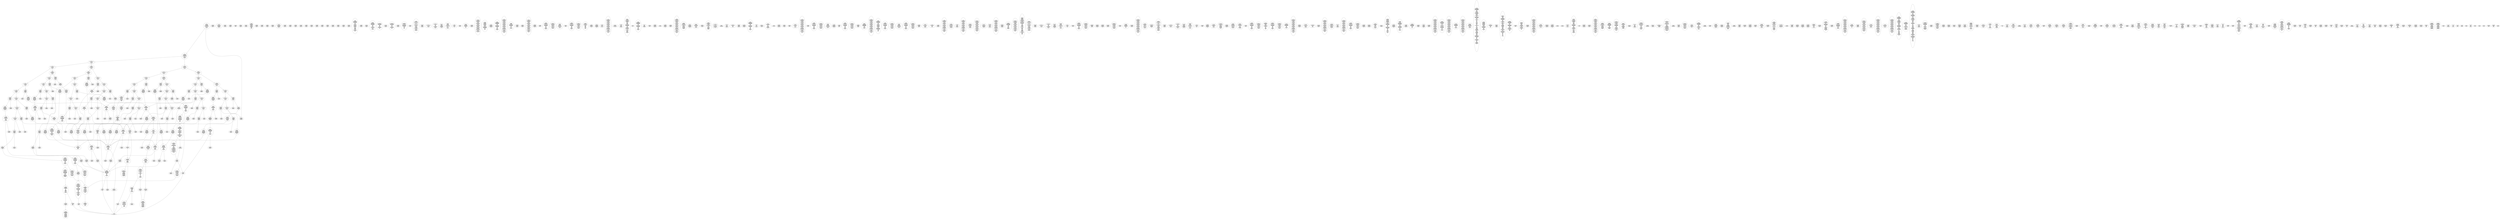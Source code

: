 /* Generated by GvGen v.1.0 (https://www.github.com/stricaud/gvgen) */

digraph G {
compound=true;
   node1 [label="[anywhere]"];
   node2 [label="# 0x0
PUSHX Data
PUSHX Data
MSTORE
PUSHX LogicData
CALLDATASIZE
LT
PUSHX Data
JUMPI
"];
   node3 [label="# 0xd
PUSHX Data
CALLDATALOAD
PUSHX BitData
SHR
PUSHX LogicData
GT
PUSHX Data
JUMPI
"];
   node4 [label="# 0x1e
PUSHX LogicData
GT
PUSHX Data
JUMPI
"];
   node5 [label="# 0x29
PUSHX LogicData
GT
PUSHX Data
JUMPI
"];
   node6 [label="# 0x34
PUSHX LogicData
EQ
PUSHX Data
JUMPI
"];
   node7 [label="# 0x3f
PUSHX LogicData
EQ
PUSHX Data
JUMPI
"];
   node8 [label="# 0x4a
PUSHX LogicData
EQ
PUSHX Data
JUMPI
"];
   node9 [label="# 0x55
PUSHX LogicData
EQ
PUSHX Data
JUMPI
"];
   node10 [label="# 0x60
PUSHX LogicData
EQ
PUSHX Data
JUMPI
"];
   node11 [label="# 0x6b
PUSHX Data
REVERT
"];
   node12 [label="# 0x6f
JUMPDEST
PUSHX LogicData
EQ
PUSHX Data
JUMPI
"];
   node13 [label="# 0x7b
PUSHX LogicData
EQ
PUSHX Data
JUMPI
"];
   node14 [label="# 0x86
PUSHX LogicData
EQ
PUSHX Data
JUMPI
"];
   node15 [label="# 0x91
PUSHX LogicData
EQ
PUSHX Data
JUMPI
"];
   node16 [label="# 0x9c
PUSHX LogicData
EQ
PUSHX Data
JUMPI
"];
   node17 [label="# 0xa7
PUSHX Data
REVERT
"];
   node18 [label="# 0xab
JUMPDEST
PUSHX LogicData
GT
PUSHX Data
JUMPI
"];
   node19 [label="# 0xb7
PUSHX LogicData
EQ
PUSHX Data
JUMPI
"];
   node20 [label="# 0xc2
PUSHX LogicData
EQ
PUSHX Data
JUMPI
"];
   node21 [label="# 0xcd
PUSHX LogicData
EQ
PUSHX Data
JUMPI
"];
   node22 [label="# 0xd8
PUSHX LogicData
EQ
PUSHX Data
JUMPI
"];
   node23 [label="# 0xe3
PUSHX LogicData
EQ
PUSHX Data
JUMPI
"];
   node24 [label="# 0xee
PUSHX Data
REVERT
"];
   node25 [label="# 0xf2
JUMPDEST
PUSHX LogicData
EQ
PUSHX Data
JUMPI
"];
   node26 [label="# 0xfe
PUSHX LogicData
EQ
PUSHX Data
JUMPI
"];
   node27 [label="# 0x109
PUSHX LogicData
EQ
PUSHX Data
JUMPI
"];
   node28 [label="# 0x114
PUSHX LogicData
EQ
PUSHX Data
JUMPI
"];
   node29 [label="# 0x11f
PUSHX LogicData
EQ
PUSHX Data
JUMPI
"];
   node30 [label="# 0x12a
PUSHX Data
REVERT
"];
   node31 [label="# 0x12e
JUMPDEST
PUSHX LogicData
GT
PUSHX Data
JUMPI
"];
   node32 [label="# 0x13a
PUSHX LogicData
GT
PUSHX Data
JUMPI
"];
   node33 [label="# 0x145
PUSHX LogicData
EQ
PUSHX Data
JUMPI
"];
   node34 [label="# 0x150
PUSHX LogicData
EQ
PUSHX Data
JUMPI
"];
   node35 [label="# 0x15b
PUSHX LogicData
EQ
PUSHX Data
JUMPI
"];
   node36 [label="# 0x166
PUSHX LogicData
EQ
PUSHX Data
JUMPI
"];
   node37 [label="# 0x171
PUSHX LogicData
EQ
PUSHX Data
JUMPI
"];
   node38 [label="# 0x17c
PUSHX Data
REVERT
"];
   node39 [label="# 0x180
JUMPDEST
PUSHX LogicData
EQ
PUSHX Data
JUMPI
"];
   node40 [label="# 0x18c
PUSHX LogicData
EQ
PUSHX Data
JUMPI
"];
   node41 [label="# 0x197
PUSHX LogicData
EQ
PUSHX Data
JUMPI
"];
   node42 [label="# 0x1a2
PUSHX LogicData
EQ
PUSHX Data
JUMPI
"];
   node43 [label="# 0x1ad
PUSHX LogicData
EQ
PUSHX Data
JUMPI
"];
   node44 [label="# 0x1b8
PUSHX Data
REVERT
"];
   node45 [label="# 0x1bc
JUMPDEST
PUSHX LogicData
GT
PUSHX Data
JUMPI
"];
   node46 [label="# 0x1c8
PUSHX LogicData
EQ
PUSHX Data
JUMPI
"];
   node47 [label="# 0x1d3
PUSHX LogicData
EQ
PUSHX Data
JUMPI
"];
   node48 [label="# 0x1de
PUSHX LogicData
EQ
PUSHX Data
JUMPI
"];
   node49 [label="# 0x1e9
PUSHX LogicData
EQ
PUSHX Data
JUMPI
"];
   node50 [label="# 0x1f4
PUSHX LogicData
EQ
PUSHX Data
JUMPI
"];
   node51 [label="# 0x1ff
PUSHX Data
REVERT
"];
   node52 [label="# 0x203
JUMPDEST
PUSHX LogicData
EQ
PUSHX Data
JUMPI
"];
   node53 [label="# 0x20f
PUSHX LogicData
EQ
PUSHX Data
JUMPI
"];
   node54 [label="# 0x21a
PUSHX LogicData
EQ
PUSHX Data
JUMPI
"];
   node55 [label="# 0x225
PUSHX LogicData
EQ
PUSHX Data
JUMPI
"];
   node56 [label="# 0x230
JUMPDEST
PUSHX Data
REVERT
"];
   node57 [label="# 0x235
JUMPDEST
CALLVALUE
ISZERO
PUSHX Data
JUMPI
"];
   node58 [label="# 0x23d
PUSHX Data
REVERT
"];
   node59 [label="# 0x241
JUMPDEST
PUSHX Data
PUSHX Data
CALLDATASIZE
PUSHX Data
PUSHX Data
JUMP
"];
   node60 [label="# 0x250
JUMPDEST
PUSHX Data
JUMP
"];
   node61 [label="# 0x255
JUMPDEST
PUSHX MemData
MLOAD
ISZERO
ISZERO
MSTORE
PUSHX ArithData
ADD
"];
   node62 [label="# 0x261
JUMPDEST
PUSHX MemData
MLOAD
SUB
RETURN
"];
   node63 [label="# 0x26a
JUMPDEST
CALLVALUE
ISZERO
PUSHX Data
JUMPI
"];
   node64 [label="# 0x272
PUSHX Data
REVERT
"];
   node65 [label="# 0x276
JUMPDEST
PUSHX Data
PUSHX Data
JUMP
"];
   node66 [label="# 0x27f
JUMPDEST
PUSHX MemData
MLOAD
PUSHX Data
PUSHX Data
JUMP
"];
   node67 [label="# 0x28c
JUMPDEST
CALLVALUE
ISZERO
PUSHX Data
JUMPI
"];
   node68 [label="# 0x294
PUSHX Data
REVERT
"];
   node69 [label="# 0x298
JUMPDEST
PUSHX Data
PUSHX Data
CALLDATASIZE
PUSHX Data
PUSHX Data
JUMP
"];
   node70 [label="# 0x2a7
JUMPDEST
PUSHX Data
JUMP
"];
   node71 [label="# 0x2ac
JUMPDEST
PUSHX MemData
MLOAD
PUSHX ArithData
PUSHX BitData
PUSHX BitData
SHL
SUB
AND
MSTORE
PUSHX ArithData
ADD
PUSHX Data
JUMP
"];
   node72 [label="# 0x2c4
JUMPDEST
CALLVALUE
ISZERO
PUSHX Data
JUMPI
"];
   node73 [label="# 0x2cc
PUSHX Data
REVERT
"];
   node74 [label="# 0x2d0
JUMPDEST
PUSHX Data
PUSHX Data
CALLDATASIZE
PUSHX Data
PUSHX Data
JUMP
"];
   node75 [label="# 0x2df
JUMPDEST
PUSHX Data
JUMP
"];
   node76 [label="# 0x2e4
JUMPDEST
STOP
"];
   node77 [label="# 0x2e6
JUMPDEST
CALLVALUE
ISZERO
PUSHX Data
JUMPI
"];
   node78 [label="# 0x2ee
PUSHX Data
REVERT
"];
   node79 [label="# 0x2f2
JUMPDEST
PUSHX Data
PUSHX Data
CALLDATASIZE
PUSHX Data
PUSHX Data
JUMP
"];
   node80 [label="# 0x301
JUMPDEST
PUSHX Data
JUMP
"];
   node81 [label="# 0x306
JUMPDEST
CALLVALUE
ISZERO
PUSHX Data
JUMPI
"];
   node82 [label="# 0x30e
PUSHX Data
REVERT
"];
   node83 [label="# 0x312
JUMPDEST
PUSHX Data
PUSHX Data
CALLDATASIZE
PUSHX Data
PUSHX Data
JUMP
"];
   node84 [label="# 0x321
JUMPDEST
PUSHX Data
JUMP
"];
   node85 [label="# 0x326
JUMPDEST
CALLVALUE
ISZERO
PUSHX Data
JUMPI
"];
   node86 [label="# 0x32e
PUSHX Data
REVERT
"];
   node87 [label="# 0x332
JUMPDEST
PUSHX StorData
SLOAD
"];
   node88 [label="# 0x337
JUMPDEST
PUSHX MemData
MLOAD
MSTORE
PUSHX ArithData
ADD
PUSHX Data
JUMP
"];
   node89 [label="# 0x345
JUMPDEST
CALLVALUE
ISZERO
PUSHX Data
JUMPI
"];
   node90 [label="# 0x34d
PUSHX Data
REVERT
"];
   node91 [label="# 0x351
JUMPDEST
PUSHX Data
PUSHX Data
CALLDATASIZE
PUSHX Data
PUSHX Data
JUMP
"];
   node92 [label="# 0x360
JUMPDEST
PUSHX Data
PUSHX Data
MSTORE
PUSHX Data
MSTORE
PUSHX Data
SHA3
SLOAD
JUMP
"];
   node93 [label="# 0x372
JUMPDEST
CALLVALUE
ISZERO
PUSHX Data
JUMPI
"];
   node94 [label="# 0x37a
PUSHX Data
REVERT
"];
   node95 [label="# 0x37e
JUMPDEST
PUSHX Data
PUSHX Data
CALLDATASIZE
PUSHX Data
PUSHX Data
JUMP
"];
   node96 [label="# 0x38d
JUMPDEST
PUSHX Data
JUMP
"];
   node97 [label="# 0x392
JUMPDEST
CALLVALUE
ISZERO
PUSHX Data
JUMPI
"];
   node98 [label="# 0x39a
PUSHX Data
REVERT
"];
   node99 [label="# 0x39e
JUMPDEST
PUSHX Data
PUSHX Data
CALLDATASIZE
PUSHX Data
PUSHX Data
JUMP
"];
   node100 [label="# 0x3ad
JUMPDEST
PUSHX Data
JUMP
"];
   node101 [label="# 0x3b2
JUMPDEST
CALLVALUE
ISZERO
PUSHX Data
JUMPI
"];
   node102 [label="# 0x3ba
PUSHX Data
REVERT
"];
   node103 [label="# 0x3be
JUMPDEST
PUSHX Data
PUSHX Data
JUMP
"];
   node104 [label="# 0x3c7
JUMPDEST
CALLVALUE
ISZERO
PUSHX Data
JUMPI
"];
   node105 [label="# 0x3cf
PUSHX Data
REVERT
"];
   node106 [label="# 0x3d3
JUMPDEST
PUSHX Data
PUSHX Data
CALLDATASIZE
PUSHX Data
PUSHX Data
JUMP
"];
   node107 [label="# 0x3e2
JUMPDEST
PUSHX Data
JUMP
"];
   node108 [label="# 0x3e7
JUMPDEST
CALLVALUE
ISZERO
PUSHX Data
JUMPI
"];
   node109 [label="# 0x3ef
PUSHX Data
REVERT
"];
   node110 [label="# 0x3f3
JUMPDEST
PUSHX Data
PUSHX Data
CALLDATASIZE
PUSHX Data
PUSHX Data
JUMP
"];
   node111 [label="# 0x402
JUMPDEST
PUSHX Data
JUMP
"];
   node112 [label="# 0x407
JUMPDEST
PUSHX MemData
MLOAD
PUSHX Data
PUSHX Data
JUMP
"];
   node113 [label="# 0x414
JUMPDEST
CALLVALUE
ISZERO
PUSHX Data
JUMPI
"];
   node114 [label="# 0x41c
PUSHX Data
REVERT
"];
   node115 [label="# 0x420
JUMPDEST
PUSHX Data
PUSHX Data
CALLDATASIZE
PUSHX Data
PUSHX Data
JUMP
"];
   node116 [label="# 0x42f
JUMPDEST
PUSHX Data
JUMP
"];
   node117 [label="# 0x434
JUMPDEST
CALLVALUE
ISZERO
PUSHX Data
JUMPI
"];
   node118 [label="# 0x43c
PUSHX Data
REVERT
"];
   node119 [label="# 0x440
JUMPDEST
PUSHX Data
PUSHX Data
CALLDATASIZE
PUSHX Data
PUSHX Data
JUMP
"];
   node120 [label="# 0x44f
JUMPDEST
PUSHX Data
JUMP
"];
   node121 [label="# 0x454
JUMPDEST
CALLVALUE
ISZERO
PUSHX Data
JUMPI
"];
   node122 [label="# 0x45c
PUSHX Data
REVERT
"];
   node123 [label="# 0x460
JUMPDEST
PUSHX StorData
SLOAD
PUSHX Data
PUSHX Data
DIV
PUSHX BitData
AND
JUMP
"];
   node124 [label="# 0x473
JUMPDEST
CALLVALUE
ISZERO
PUSHX Data
JUMPI
"];
   node125 [label="# 0x47b
PUSHX Data
REVERT
"];
   node126 [label="# 0x47f
JUMPDEST
PUSHX StorData
SLOAD
PUSHX Data
PUSHX BitData
AND
JUMP
"];
   node127 [label="# 0x48d
JUMPDEST
CALLVALUE
ISZERO
PUSHX Data
JUMPI
"];
   node128 [label="# 0x495
PUSHX Data
REVERT
"];
   node129 [label="# 0x499
JUMPDEST
PUSHX Data
PUSHX Data
CALLDATASIZE
PUSHX Data
PUSHX Data
JUMP
"];
   node130 [label="# 0x4a8
JUMPDEST
PUSHX Data
JUMP
"];
   node131 [label="# 0x4ad
JUMPDEST
CALLVALUE
ISZERO
PUSHX Data
JUMPI
"];
   node132 [label="# 0x4b5
PUSHX Data
REVERT
"];
   node133 [label="# 0x4b9
JUMPDEST
PUSHX Data
PUSHX Data
CALLDATASIZE
PUSHX Data
PUSHX Data
JUMP
"];
   node134 [label="# 0x4c8
JUMPDEST
PUSHX Data
JUMP
"];
   node135 [label="# 0x4cd
JUMPDEST
CALLVALUE
ISZERO
PUSHX Data
JUMPI
"];
   node136 [label="# 0x4d5
PUSHX Data
REVERT
"];
   node137 [label="# 0x4d9
JUMPDEST
PUSHX Data
PUSHX Data
CALLDATASIZE
PUSHX Data
PUSHX Data
JUMP
"];
   node138 [label="# 0x4e8
JUMPDEST
PUSHX Data
JUMP
"];
   node139 [label="# 0x4ed
JUMPDEST
CALLVALUE
ISZERO
PUSHX Data
JUMPI
"];
   node140 [label="# 0x4f5
PUSHX Data
REVERT
"];
   node141 [label="# 0x4f9
JUMPDEST
PUSHX Data
PUSHX Data
JUMP
"];
   node142 [label="# 0x502
JUMPDEST
CALLVALUE
ISZERO
PUSHX Data
JUMPI
"];
   node143 [label="# 0x50a
PUSHX Data
REVERT
"];
   node144 [label="# 0x50e
JUMPDEST
PUSHX Data
PUSHX Data
CALLDATASIZE
PUSHX Data
PUSHX Data
JUMP
"];
   node145 [label="# 0x51d
JUMPDEST
PUSHX Data
JUMP
"];
   node146 [label="# 0x522
JUMPDEST
CALLVALUE
ISZERO
PUSHX Data
JUMPI
"];
   node147 [label="# 0x52a
PUSHX Data
REVERT
"];
   node148 [label="# 0x52e
JUMPDEST
PUSHX StorData
SLOAD
PUSHX ArithData
PUSHX BitData
PUSHX BitData
SHL
SUB
AND
PUSHX Data
JUMP
"];
   node149 [label="# 0x540
JUMPDEST
CALLVALUE
ISZERO
PUSHX Data
JUMPI
"];
   node150 [label="# 0x548
PUSHX Data
REVERT
"];
   node151 [label="# 0x54c
JUMPDEST
PUSHX Data
PUSHX Data
CALLDATASIZE
PUSHX Data
PUSHX Data
JUMP
"];
   node152 [label="# 0x55b
JUMPDEST
PUSHX Data
JUMP
"];
   node153 [label="# 0x560
JUMPDEST
CALLVALUE
ISZERO
PUSHX Data
JUMPI
"];
   node154 [label="# 0x568
PUSHX Data
REVERT
"];
   node155 [label="# 0x56c
JUMPDEST
PUSHX Data
PUSHX StorData
SLOAD
JUMP
"];
   node156 [label="# 0x576
JUMPDEST
CALLVALUE
ISZERO
PUSHX Data
JUMPI
"];
   node157 [label="# 0x57e
PUSHX Data
REVERT
"];
   node158 [label="# 0x582
JUMPDEST
PUSHX Data
PUSHX Data
JUMP
"];
   node159 [label="# 0x58b
JUMPDEST
CALLVALUE
ISZERO
PUSHX Data
JUMPI
"];
   node160 [label="# 0x593
PUSHX Data
REVERT
"];
   node161 [label="# 0x597
JUMPDEST
PUSHX Data
PUSHX StorData
SLOAD
JUMP
"];
   node162 [label="# 0x5a1
JUMPDEST
PUSHX Data
PUSHX Data
CALLDATASIZE
PUSHX Data
PUSHX Data
JUMP
"];
   node163 [label="# 0x5af
JUMPDEST
PUSHX Data
JUMP
"];
   node164 [label="# 0x5b4
JUMPDEST
CALLVALUE
ISZERO
PUSHX Data
JUMPI
"];
   node165 [label="# 0x5bc
PUSHX Data
REVERT
"];
   node166 [label="# 0x5c0
JUMPDEST
PUSHX Data
PUSHX Data
CALLDATASIZE
PUSHX Data
PUSHX Data
JUMP
"];
   node167 [label="# 0x5cf
JUMPDEST
PUSHX Data
JUMP
"];
   node168 [label="# 0x5d4
JUMPDEST
CALLVALUE
ISZERO
PUSHX Data
JUMPI
"];
   node169 [label="# 0x5dc
PUSHX Data
REVERT
"];
   node170 [label="# 0x5e0
JUMPDEST
PUSHX Data
PUSHX Data
JUMP
"];
   node171 [label="# 0x5e9
JUMPDEST
CALLVALUE
ISZERO
PUSHX Data
JUMPI
"];
   node172 [label="# 0x5f1
PUSHX Data
REVERT
"];
   node173 [label="# 0x5f5
JUMPDEST
PUSHX Data
PUSHX Data
CALLDATASIZE
PUSHX Data
PUSHX Data
JUMP
"];
   node174 [label="# 0x604
JUMPDEST
PUSHX Data
JUMP
"];
   node175 [label="# 0x609
JUMPDEST
CALLVALUE
ISZERO
PUSHX Data
JUMPI
"];
   node176 [label="# 0x611
PUSHX Data
REVERT
"];
   node177 [label="# 0x615
JUMPDEST
PUSHX Data
PUSHX Data
CALLDATASIZE
PUSHX Data
PUSHX Data
JUMP
"];
   node178 [label="# 0x624
JUMPDEST
PUSHX Data
JUMP
"];
   node179 [label="# 0x629
JUMPDEST
CALLVALUE
ISZERO
PUSHX Data
JUMPI
"];
   node180 [label="# 0x631
PUSHX Data
REVERT
"];
   node181 [label="# 0x635
JUMPDEST
PUSHX Data
PUSHX Data
CALLDATASIZE
PUSHX Data
PUSHX Data
JUMP
"];
   node182 [label="# 0x644
JUMPDEST
PUSHX Data
JUMP
"];
   node183 [label="# 0x649
JUMPDEST
CALLVALUE
ISZERO
PUSHX Data
JUMPI
"];
   node184 [label="# 0x651
PUSHX Data
REVERT
"];
   node185 [label="# 0x655
JUMPDEST
PUSHX Data
PUSHX StorData
SLOAD
JUMP
"];
   node186 [label="# 0x65f
JUMPDEST
CALLVALUE
ISZERO
PUSHX Data
JUMPI
"];
   node187 [label="# 0x667
PUSHX Data
REVERT
"];
   node188 [label="# 0x66b
JUMPDEST
PUSHX Data
PUSHX Data
CALLDATASIZE
PUSHX Data
PUSHX Data
JUMP
"];
   node189 [label="# 0x67a
JUMPDEST
PUSHX Data
JUMP
"];
   node190 [label="# 0x67f
JUMPDEST
CALLVALUE
ISZERO
PUSHX Data
JUMPI
"];
   node191 [label="# 0x687
PUSHX Data
REVERT
"];
   node192 [label="# 0x68b
JUMPDEST
PUSHX Data
PUSHX Data
CALLDATASIZE
PUSHX Data
PUSHX Data
JUMP
"];
   node193 [label="# 0x69a
JUMPDEST
PUSHX ArithData
PUSHX BitData
PUSHX BitData
SHL
SUB
AND
PUSHX Data
MSTORE
PUSHX Data
PUSHX Data
MSTORE
PUSHX Data
SHA3
AND
MSTORE
MSTORE
SHA3
SLOAD
PUSHX BitData
AND
JUMP
"];
   node194 [label="# 0x6c8
JUMPDEST
CALLVALUE
ISZERO
PUSHX Data
JUMPI
"];
   node195 [label="# 0x6d0
PUSHX Data
REVERT
"];
   node196 [label="# 0x6d4
JUMPDEST
PUSHX Data
PUSHX Data
CALLDATASIZE
PUSHX Data
PUSHX Data
JUMP
"];
   node197 [label="# 0x6e3
JUMPDEST
PUSHX Data
JUMP
"];
   node198 [label="# 0x6e8
JUMPDEST
CALLVALUE
ISZERO
PUSHX Data
JUMPI
"];
   node199 [label="# 0x6f0
PUSHX Data
REVERT
"];
   node200 [label="# 0x6f4
JUMPDEST
PUSHX Data
PUSHX Data
CALLDATASIZE
PUSHX Data
PUSHX Data
JUMP
"];
   node201 [label="# 0x703
JUMPDEST
PUSHX Data
JUMP
"];
   node202 [label="# 0x708
JUMPDEST
CALLVALUE
ISZERO
PUSHX Data
JUMPI
"];
   node203 [label="# 0x710
PUSHX Data
REVERT
"];
   node204 [label="# 0x714
JUMPDEST
PUSHX Data
PUSHX Data
JUMP
"];
   node205 [label="# 0x71d
JUMPDEST
PUSHX Data
PUSHX ArithData
PUSHX BitData
PUSHX BitData
SHL
SUB
NOT
AND
PUSHX BitData
PUSHX BitData
SHL
EQ
PUSHX Data
JUMPI
"];
   node206 [label="# 0x739
PUSHX ArithData
PUSHX BitData
PUSHX BitData
SHL
SUB
NOT
AND
PUSHX BitData
PUSHX BitData
SHL
EQ
"];
   node207 [label="# 0x74e
JUMPDEST
PUSHX Data
JUMPI
"];
   node208 [label="# 0x754
PUSHX ArithData
PUSHX BitData
PUSHX BitData
SHL
SUB
NOT
AND
PUSHX BitData
PUSHX BitData
SHL
EQ
"];
   node209 [label="# 0x769
JUMPDEST
PUSHX Data
JUMPI
"];
   node210 [label="# 0x76f
PUSHX BitData
PUSHX BitData
SHL
PUSHX ArithData
PUSHX BitData
PUSHX BitData
SHL
SUB
NOT
AND
EQ
"];
   node211 [label="# 0x784
JUMPDEST
JUMP
"];
   node212 [label="# 0x78a
JUMPDEST
PUSHX Data
PUSHX StorData
SLOAD
PUSHX Data
PUSHX Data
JUMP
"];
   node213 [label="# 0x799
JUMPDEST
PUSHX ArithData
ADD
PUSHX ArithData
DIV
MUL
PUSHX ArithData
ADD
PUSHX MemData
MLOAD
ADD
PUSHX Data
MSTORE
MSTORE
PUSHX ArithData
ADD
SLOAD
PUSHX Data
PUSHX Data
JUMP
"];
   node214 [label="# 0x7c5
JUMPDEST
ISZERO
PUSHX Data
JUMPI
"];
   node215 [label="# 0x7cc
PUSHX LogicData
LT
PUSHX Data
JUMPI
"];
   node216 [label="# 0x7d4
PUSHX ArithData
SLOAD
DIV
MUL
MSTORE
PUSHX ArithData
ADD
PUSHX Data
JUMP
"];
   node217 [label="# 0x7e7
JUMPDEST
ADD
PUSHX Data
MSTORE
PUSHX Data
PUSHX Data
SHA3
"];
   node218 [label="# 0x7f5
JUMPDEST
SLOAD
MSTORE
PUSHX ArithData
ADD
PUSHX ArithData
ADD
GT
PUSHX Data
JUMPI
"];
   node219 [label="# 0x809
SUB
PUSHX BitData
AND
ADD
"];
   node220 [label="# 0x812
JUMPDEST
JUMP
"];
   node221 [label="# 0x81c
JUMPDEST
PUSHX Data
PUSHX Data
PUSHX StorData
SLOAD
GT
JUMP
"];
   node222 [label="# 0x829
JUMPDEST
PUSHX Data
JUMPI
"];
   node223 [label="# 0x82e
PUSHX MemData
MLOAD
PUSHX BitData
PUSHX BitData
SHL
MSTORE
PUSHX Data
PUSHX ArithData
ADD
MSTORE
PUSHX Data
PUSHX ArithData
ADD
MSTORE
PUSHX Data
PUSHX ArithData
ADD
MSTORE
PUSHX BitData
PUSHX BitData
SHL
PUSHX ArithData
ADD
MSTORE
PUSHX ArithData
ADD
"];
   node224 [label="# 0x887
JUMPDEST
PUSHX MemData
MLOAD
SUB
REVERT
"];
   node225 [label="# 0x890
JUMPDEST
PUSHX Data
MSTORE
PUSHX Data
PUSHX Data
MSTORE
PUSHX Data
SHA3
SLOAD
PUSHX ArithData
PUSHX BitData
PUSHX BitData
SHL
SUB
AND
JUMP
"];
   node226 [label="# 0x8ac
JUMPDEST
PUSHX Data
PUSHX Data
PUSHX Data
JUMP
"];
   node227 [label="# 0x8b7
JUMPDEST
PUSHX ArithData
PUSHX BitData
PUSHX BitData
SHL
SUB
AND
PUSHX ArithData
PUSHX BitData
PUSHX BitData
SHL
SUB
AND
EQ
ISZERO
PUSHX Data
JUMPI
"];
   node228 [label="# 0x8d4
PUSHX MemData
MLOAD
PUSHX BitData
PUSHX BitData
SHL
MSTORE
PUSHX Data
PUSHX ArithData
ADD
MSTORE
PUSHX Data
PUSHX ArithData
ADD
MSTORE
PUSHX Data
PUSHX ArithData
ADD
MSTORE
PUSHX BitData
PUSHX BitData
SHL
PUSHX ArithData
ADD
MSTORE
PUSHX ArithData
ADD
PUSHX Data
JUMP
"];
   node229 [label="# 0x926
JUMPDEST
CALLER
PUSHX ArithData
PUSHX BitData
PUSHX BitData
SHL
SUB
AND
EQ
PUSHX Data
JUMPI
"];
   node230 [label="# 0x938
PUSHX Data
CALLER
PUSHX Data
JUMP
"];
   node231 [label="# 0x942
JUMPDEST
PUSHX Data
JUMPI
"];
   node232 [label="# 0x947
PUSHX MemData
MLOAD
PUSHX BitData
PUSHX BitData
SHL
MSTORE
PUSHX Data
PUSHX ArithData
ADD
MSTORE
PUSHX Data
PUSHX ArithData
ADD
MSTORE
PUSHX Data
PUSHX ArithData
ADD
MSTORE
PUSHX Data
PUSHX ArithData
ADD
MSTORE
PUSHX ArithData
ADD
PUSHX Data
JUMP
"];
   node233 [label="# 0x9b4
JUMPDEST
PUSHX Data
PUSHX Data
JUMP
"];
   node234 [label="# 0x9bf
JUMPDEST
JUMP
"];
   node235 [label="# 0x9c4
JUMPDEST
PUSHX StorData
SLOAD
PUSHX ArithData
PUSHX BitData
PUSHX BitData
SHL
SUB
AND
CALLER
EQ
PUSHX Data
JUMPI
"];
   node236 [label="# 0x9d7
PUSHX MemData
MLOAD
PUSHX BitData
PUSHX BitData
SHL
MSTORE
PUSHX ArithData
ADD
PUSHX Data
PUSHX Data
JUMP
"];
   node237 [label="# 0x9ee
JUMPDEST
MLOAD
PUSHX Data
PUSHX Data
PUSHX ArithData
ADD
PUSHX Data
JUMP
"];
   node238 [label="# 0xa01
JUMPDEST
JUMP
"];
   node239 [label="# 0xa05
JUMPDEST
PUSHX StorData
SLOAD
PUSHX ArithData
PUSHX BitData
PUSHX BitData
SHL
SUB
AND
CALLER
EQ
PUSHX Data
JUMPI
"];
   node240 [label="# 0xa18
PUSHX MemData
MLOAD
PUSHX BitData
PUSHX BitData
SHL
MSTORE
PUSHX ArithData
ADD
PUSHX Data
PUSHX Data
JUMP
"];
   node241 [label="# 0xa2f
JUMPDEST
PUSHX StorData
SLOAD
PUSHX BitData
NOT
AND
ISZERO
ISZERO
OR
SSTORE
JUMP
"];
   node242 [label="# 0xa42
JUMPDEST
PUSHX Data
PUSHX Data
JUMP
"];
   node243 [label="# 0xa4d
JUMPDEST
PUSHX Data
PUSHX Data
PUSHX Data
JUMP
"];
   node244 [label="# 0xa58
JUMPDEST
LT
PUSHX Data
JUMPI
"];
   node245 [label="# 0xa5f
PUSHX MemData
MLOAD
PUSHX BitData
PUSHX BitData
SHL
MSTORE
PUSHX Data
PUSHX ArithData
ADD
MSTORE
PUSHX Data
PUSHX ArithData
ADD
MSTORE
PUSHX Data
PUSHX ArithData
ADD
MSTORE
PUSHX BitData
PUSHX BitData
SHL
PUSHX ArithData
ADD
MSTORE
PUSHX ArithData
ADD
PUSHX Data
JUMP
"];
   node246 [label="# 0xab1
JUMPDEST
PUSHX StorData
SLOAD
"];
   node247 [label="# 0xab9
JUMPDEST
LT
ISZERO
PUSHX Data
JUMPI
"];
   node248 [label="# 0xac2
PUSHX Data
MSTORE
PUSHX Data
PUSHX ArithData
MSTORE
PUSHX Data
SHA3
MLOAD
ADD
MSTORE
SLOAD
PUSHX ArithData
PUSHX BitData
PUSHX BitData
SHL
SUB
AND
MSTORE
PUSHX BitData
PUSHX BitData
SHL
DIV
PUSHX BitData
AND
ADD
MSTORE
ISZERO
PUSHX Data
JUMPI
"];
   node249 [label="# 0xb08
MLOAD
"];
   node250 [label="# 0xb0c
JUMPDEST
PUSHX ArithData
PUSHX BitData
PUSHX BitData
SHL
SUB
AND
PUSHX ArithData
PUSHX BitData
PUSHX BitData
SHL
SUB
AND
EQ
ISZERO
PUSHX Data
JUMPI
"];
   node251 [label="# 0xb27
EQ
ISZERO
PUSHX Data
JUMPI
"];
   node252 [label="# 0xb2f
PUSHX Data
JUMP
"];
   node253 [label="# 0xb3a
JUMPDEST
PUSHX Data
PUSHX Data
JUMP
"];
   node254 [label="# 0xb44
JUMPDEST
"];
   node255 [label="# 0xb48
JUMPDEST
PUSHX Data
PUSHX Data
JUMP
"];
   node256 [label="# 0xb53
JUMPDEST
PUSHX Data
JUMP
"];
   node257 [label="# 0xb5b
JUMPDEST
PUSHX MemData
MLOAD
PUSHX BitData
PUSHX BitData
SHL
MSTORE
PUSHX Data
PUSHX ArithData
ADD
MSTORE
PUSHX Data
PUSHX ArithData
ADD
MSTORE
PUSHX Data
PUSHX ArithData
ADD
MSTORE
PUSHX BitData
PUSHX BitData
SHL
PUSHX ArithData
ADD
MSTORE
PUSHX ArithData
ADD
PUSHX Data
JUMP
"];
   node258 [label="# 0xbbb
JUMPDEST
PUSHX StorData
SLOAD
PUSHX ArithData
PUSHX BitData
PUSHX BitData
SHL
SUB
AND
CALLER
EQ
PUSHX Data
JUMPI
"];
   node259 [label="# 0xbce
PUSHX MemData
MLOAD
PUSHX BitData
PUSHX BitData
SHL
MSTORE
PUSHX ArithData
ADD
PUSHX Data
PUSHX Data
JUMP
"];
   node260 [label="# 0xbe5
JUMPDEST
PUSHX Data
PUSHX Data
PUSHX StorData
SLOAD
PUSHX ArithData
PUSHX BitData
PUSHX BitData
SHL
SUB
AND
JUMP
"];
   node261 [label="# 0xbf9
JUMPDEST
PUSHX ArithData
PUSHX BitData
PUSHX BitData
SHL
SUB
AND
SELFBALANCE
PUSHX MemData
MLOAD
PUSHX Data
PUSHX MemData
MLOAD
SUB
GAS
CALL
RETURNDATASIZE
PUSHX LogicData
EQ
PUSHX Data
JUMPI
"];
   node262 [label="# 0xc22
PUSHX MemData
MLOAD
PUSHX BitData
NOT
PUSHX ArithData
RETURNDATASIZE
ADD
AND
ADD
PUSHX Data
MSTORE
RETURNDATASIZE
MSTORE
RETURNDATASIZE
PUSHX Data
PUSHX ArithData
ADD
RETURNDATACOPY
PUSHX Data
JUMP
"];
   node263 [label="# 0xc43
JUMPDEST
PUSHX Data
"];
   node264 [label="# 0xc48
JUMPDEST
PUSHX Data
JUMPI
"];
   node265 [label="# 0xc52
PUSHX Data
REVERT
"];
   node266 [label="# 0xc56
JUMPDEST
JUMP
"];
   node267 [label="# 0xc59
JUMPDEST
PUSHX Data
PUSHX MemData
MLOAD
PUSHX ArithData
ADD
PUSHX Data
MSTORE
PUSHX Data
MSTORE
PUSHX Data
JUMP
"];
   node268 [label="# 0xc74
JUMPDEST
PUSHX Data
PUSHX Data
PUSHX Data
PUSHX Data
JUMP
"];
   node269 [label="# 0xc81
JUMPDEST
PUSHX Data
PUSHX LogicData
GT
ISZERO
PUSHX Data
JUMPI
"];
   node270 [label="# 0xc97
PUSHX Data
PUSHX Data
JUMP
"];
   node271 [label="# 0xc9e
JUMPDEST
PUSHX MemData
MLOAD
MSTORE
PUSHX ArithData
MUL
PUSHX ArithData
ADD
ADD
PUSHX Data
MSTORE
ISZERO
PUSHX Data
JUMPI
"];
   node272 [label="# 0xcb8
PUSHX ArithData
ADD
PUSHX ArithData
MUL
CALLDATASIZE
CALLDATACOPY
ADD
"];
   node273 [label="# 0xcc7
JUMPDEST
PUSHX Data
"];
   node274 [label="# 0xcce
JUMPDEST
LT
ISZERO
PUSHX Data
JUMPI
"];
   node275 [label="# 0xcd8
PUSHX StorData
SLOAD
GT
ISZERO
"];
   node276 [label="# 0xcdf
JUMPDEST
ISZERO
PUSHX Data
JUMPI
"];
   node277 [label="# 0xce5
PUSHX Data
PUSHX Data
PUSHX Data
JUMP
"];
   node278 [label="# 0xcef
JUMPDEST
PUSHX ArithData
PUSHX BitData
PUSHX BitData
SHL
SUB
AND
PUSHX ArithData
PUSHX BitData
PUSHX BitData
SHL
SUB
AND
EQ
ISZERO
PUSHX Data
JUMPI
"];
   node279 [label="# 0xd0c
MLOAD
LT
PUSHX Data
JUMPI
"];
   node280 [label="# 0xd17
PUSHX Data
PUSHX Data
JUMP
"];
   node281 [label="# 0xd1e
JUMPDEST
PUSHX ArithData
MUL
ADD
ADD
MSTORE
PUSHX Data
PUSHX Data
JUMP
"];
   node282 [label="# 0xd33
JUMPDEST
"];
   node283 [label="# 0xd37
JUMPDEST
PUSHX Data
PUSHX Data
JUMP
"];
   node284 [label="# 0xd41
JUMPDEST
PUSHX Data
JUMP
"];
   node285 [label="# 0xd4a
JUMPDEST
JUMP
"];
   node286 [label="# 0xd54
JUMPDEST
PUSHX StorData
SLOAD
LT
PUSHX Data
JUMPI
"];
   node287 [label="# 0xd5f
PUSHX MemData
MLOAD
PUSHX BitData
PUSHX BitData
SHL
MSTORE
PUSHX Data
PUSHX ArithData
ADD
MSTORE
PUSHX Data
PUSHX ArithData
ADD
MSTORE
PUSHX Data
PUSHX ArithData
ADD
MSTORE
PUSHX BitData
PUSHX BitData
SHL
PUSHX ArithData
ADD
MSTORE
PUSHX ArithData
ADD
PUSHX Data
JUMP
"];
   node288 [label="# 0xdb2
JUMPDEST
JUMP
"];
   node289 [label="# 0xdb6
JUMPDEST
PUSHX StorData
SLOAD
PUSHX ArithData
PUSHX BitData
PUSHX BitData
SHL
SUB
AND
CALLER
EQ
PUSHX Data
JUMPI
"];
   node290 [label="# 0xdc9
PUSHX MemData
MLOAD
PUSHX BitData
PUSHX BitData
SHL
MSTORE
PUSHX ArithData
ADD
PUSHX Data
PUSHX Data
JUMP
"];
   node291 [label="# 0xde0
JUMPDEST
MLOAD
PUSHX Data
PUSHX Data
PUSHX ArithData
ADD
PUSHX Data
JUMP
"];
   node292 [label="# 0xdf3
JUMPDEST
PUSHX Data
PUSHX Data
PUSHX Data
JUMP
"];
   node293 [label="# 0xdfe
JUMPDEST
MLOAD
JUMP
"];
   node294 [label="# 0xe05
JUMPDEST
PUSHX StorData
SLOAD
PUSHX ArithData
PUSHX BitData
PUSHX BitData
SHL
SUB
AND
CALLER
EQ
PUSHX Data
JUMPI
"];
   node295 [label="# 0xe18
PUSHX MemData
MLOAD
PUSHX BitData
PUSHX BitData
SHL
MSTORE
PUSHX ArithData
ADD
PUSHX Data
PUSHX Data
JUMP
"];
   node296 [label="# 0xe2f
JUMPDEST
PUSHX Data
SSTORE
JUMP
"];
   node297 [label="# 0xe34
JUMPDEST
PUSHX Data
PUSHX ArithData
PUSHX BitData
PUSHX BitData
SHL
SUB
AND
PUSHX Data
JUMPI
"];
   node298 [label="# 0xe45
PUSHX MemData
MLOAD
PUSHX BitData
PUSHX BitData
SHL
MSTORE
PUSHX Data
PUSHX ArithData
ADD
MSTORE
PUSHX Data
PUSHX ArithData
ADD
MSTORE
PUSHX Data
PUSHX ArithData
ADD
MSTORE
PUSHX BitData
PUSHX BitData
SHL
PUSHX ArithData
ADD
MSTORE
PUSHX ArithData
ADD
PUSHX Data
JUMP
"];
   node299 [label="# 0xea0
JUMPDEST
PUSHX ArithData
PUSHX BitData
PUSHX BitData
SHL
SUB
AND
PUSHX Data
MSTORE
PUSHX Data
PUSHX Data
MSTORE
PUSHX Data
SHA3
SLOAD
PUSHX ArithData
PUSHX BitData
PUSHX BitData
SHL
SUB
AND
JUMP
"];
   node300 [label="# 0xec5
JUMPDEST
PUSHX StorData
SLOAD
PUSHX ArithData
PUSHX BitData
PUSHX BitData
SHL
SUB
AND
CALLER
EQ
PUSHX Data
JUMPI
"];
   node301 [label="# 0xed8
PUSHX MemData
MLOAD
PUSHX BitData
PUSHX BitData
SHL
MSTORE
PUSHX ArithData
ADD
PUSHX Data
PUSHX Data
JUMP
"];
   node302 [label="# 0xeef
JUMPDEST
PUSHX Data
PUSHX Data
PUSHX Data
JUMP
"];
   node303 [label="# 0xef9
JUMPDEST
JUMP
"];
   node304 [label="# 0xefb
JUMPDEST
PUSHX StorData
SLOAD
PUSHX ArithData
PUSHX BitData
PUSHX BitData
SHL
SUB
AND
CALLER
EQ
PUSHX Data
JUMPI
"];
   node305 [label="# 0xf0e
PUSHX MemData
MLOAD
PUSHX BitData
PUSHX BitData
SHL
MSTORE
PUSHX ArithData
ADD
PUSHX Data
PUSHX Data
JUMP
"];
   node306 [label="# 0xf25
JUMPDEST
MLOAD
PUSHX Data
PUSHX Data
PUSHX ArithData
ADD
PUSHX Data
JUMP
"];
   node307 [label="# 0xf38
JUMPDEST
PUSHX StorData
SLOAD
PUSHX ArithData
PUSHX BitData
PUSHX BitData
SHL
SUB
AND
CALLER
EQ
PUSHX Data
JUMPI
"];
   node308 [label="# 0xf4b
PUSHX MemData
MLOAD
PUSHX BitData
PUSHX BitData
SHL
MSTORE
PUSHX ArithData
ADD
PUSHX Data
PUSHX Data
JUMP
"];
   node309 [label="# 0xf62
JUMPDEST
PUSHX Data
SSTORE
JUMP
"];
   node310 [label="# 0xf67
JUMPDEST
PUSHX Data
PUSHX StorData
SLOAD
PUSHX Data
PUSHX Data
JUMP
"];
   node311 [label="# 0xf76
JUMPDEST
PUSHX LogicData
GT
ISZERO
PUSHX Data
JUMPI
"];
   node312 [label="# 0xf82
PUSHX StorData
SLOAD
GT
ISZERO
"];
   node313 [label="# 0xf89
JUMPDEST
PUSHX Data
JUMPI
"];
   node314 [label="# 0xf8e
PUSHX MemData
MLOAD
PUSHX BitData
PUSHX BitData
SHL
MSTORE
PUSHX Data
PUSHX ArithData
ADD
MSTORE
PUSHX Data
PUSHX ArithData
ADD
MSTORE
PUSHX BitData
PUSHX BitData
SHL
PUSHX ArithData
ADD
MSTORE
PUSHX ArithData
ADD
PUSHX Data
JUMP
"];
   node315 [label="# 0xfcc
JUMPDEST
PUSHX StorData
SLOAD
PUSHX StorData
SLOAD
PUSHX Data
PUSHX Data
JUMP
"];
   node316 [label="# 0xfdd
JUMPDEST
GT
ISZERO
PUSHX Data
JUMPI
"];
   node317 [label="# 0xfe4
PUSHX MemData
MLOAD
PUSHX BitData
PUSHX BitData
SHL
MSTORE
PUSHX Data
PUSHX ArithData
ADD
MSTORE
PUSHX Data
PUSHX ArithData
ADD
MSTORE
PUSHX BitData
PUSHX BitData
SHL
PUSHX ArithData
ADD
MSTORE
PUSHX ArithData
ADD
PUSHX Data
JUMP
"];
   node318 [label="# 0x1022
JUMPDEST
PUSHX StorData
SLOAD
PUSHX BitData
AND
ISZERO
PUSHX Data
JUMPI
"];
   node319 [label="# 0x102e
PUSHX MemData
MLOAD
PUSHX BitData
PUSHX BitData
SHL
MSTORE
PUSHX Data
PUSHX ArithData
ADD
MSTORE
PUSHX Data
PUSHX ArithData
ADD
MSTORE
PUSHX Data
PUSHX ArithData
ADD
MSTORE
PUSHX ArithData
ADD
PUSHX Data
JUMP
"];
   node320 [label="# 0x1075
JUMPDEST
PUSHX StorData
SLOAD
PUSHX Data
PUSHX Data
JUMP
"];
   node321 [label="# 0x1083
JUMPDEST
CALLVALUE
LT
ISZERO
PUSHX Data
JUMPI
"];
   node322 [label="# 0x108b
PUSHX MemData
MLOAD
PUSHX BitData
PUSHX BitData
SHL
MSTORE
PUSHX Data
PUSHX ArithData
ADD
MSTORE
PUSHX Data
PUSHX ArithData
ADD
MSTORE
PUSHX BitData
PUSHX BitData
SHL
PUSHX ArithData
ADD
MSTORE
PUSHX ArithData
ADD
PUSHX Data
JUMP
"];
   node323 [label="# 0x10c8
JUMPDEST
PUSHX Data
CALLER
PUSHX Data
JUMP
"];
   node324 [label="# 0x10d2
JUMPDEST
PUSHX ArithData
PUSHX BitData
PUSHX BitData
SHL
SUB
AND
CALLER
EQ
ISZERO
PUSHX Data
JUMPI
"];
   node325 [label="# 0x10e4
PUSHX MemData
MLOAD
PUSHX BitData
PUSHX BitData
SHL
MSTORE
PUSHX Data
PUSHX ArithData
ADD
MSTORE
PUSHX Data
PUSHX ArithData
ADD
MSTORE
PUSHX Data
PUSHX ArithData
ADD
MSTORE
PUSHX ArithData
ADD
PUSHX Data
JUMP
"];
   node326 [label="# 0x112b
JUMPDEST
CALLER
PUSHX Data
MSTORE
PUSHX Data
PUSHX ArithData
MSTORE
PUSHX MemData
SHA3
PUSHX ArithData
PUSHX BitData
PUSHX BitData
SHL
SUB
AND
MSTORE
MSTORE
SHA3
SLOAD
PUSHX BitData
NOT
AND
ISZERO
ISZERO
OR
SSTORE
MLOAD
MSTORE
PUSHX Data
ADD
PUSHX MemData
MLOAD
SUB
LOGX
JUMP
"];
   node327 [label="# 0x1197
JUMPDEST
PUSHX StorData
SLOAD
PUSHX Data
PUSHX Data
JUMP
"];
   node328 [label="# 0x11a4
JUMPDEST
PUSHX ArithData
ADD
PUSHX ArithData
DIV
MUL
PUSHX ArithData
ADD
PUSHX MemData
MLOAD
ADD
PUSHX Data
MSTORE
MSTORE
PUSHX ArithData
ADD
SLOAD
PUSHX Data
PUSHX Data
JUMP
"];
   node329 [label="# 0x11d0
JUMPDEST
ISZERO
PUSHX Data
JUMPI
"];
   node330 [label="# 0x11d7
PUSHX LogicData
LT
PUSHX Data
JUMPI
"];
   node331 [label="# 0x11df
PUSHX ArithData
SLOAD
DIV
MUL
MSTORE
PUSHX ArithData
ADD
PUSHX Data
JUMP
"];
   node332 [label="# 0x11f2
JUMPDEST
ADD
PUSHX Data
MSTORE
PUSHX Data
PUSHX Data
SHA3
"];
   node333 [label="# 0x1200
JUMPDEST
SLOAD
MSTORE
PUSHX ArithData
ADD
PUSHX ArithData
ADD
GT
PUSHX Data
JUMPI
"];
   node334 [label="# 0x1214
SUB
PUSHX BitData
AND
ADD
"];
   node335 [label="# 0x121d
JUMPDEST
JUMP
"];
   node336 [label="# 0x1225
JUMPDEST
PUSHX StorData
SLOAD
PUSHX ArithData
PUSHX BitData
PUSHX BitData
SHL
SUB
AND
CALLER
EQ
PUSHX Data
JUMPI
"];
   node337 [label="# 0x1238
PUSHX MemData
MLOAD
PUSHX BitData
PUSHX BitData
SHL
MSTORE
PUSHX ArithData
ADD
PUSHX Data
PUSHX Data
JUMP
"];
   node338 [label="# 0x124f
JUMPDEST
PUSHX Data
SSTORE
JUMP
"];
   node339 [label="# 0x1254
JUMPDEST
PUSHX Data
PUSHX Data
JUMP
"];
   node340 [label="# 0x125f
JUMPDEST
PUSHX Data
PUSHX Data
JUMP
"];
   node341 [label="# 0x126b
JUMPDEST
PUSHX Data
JUMPI
"];
   node342 [label="# 0x1270
PUSHX MemData
MLOAD
PUSHX BitData
PUSHX BitData
SHL
MSTORE
PUSHX ArithData
ADD
PUSHX Data
PUSHX Data
JUMP
"];
   node343 [label="# 0x1287
JUMPDEST
JUMP
"];
   node344 [label="# 0x128d
JUMPDEST
PUSHX Data
PUSHX Data
PUSHX StorData
SLOAD
GT
JUMP
"];
   node345 [label="# 0x129a
JUMPDEST
PUSHX Data
JUMPI
"];
   node346 [label="# 0x129f
PUSHX MemData
MLOAD
PUSHX BitData
PUSHX BitData
SHL
MSTORE
PUSHX Data
PUSHX ArithData
ADD
MSTORE
PUSHX Data
PUSHX ArithData
ADD
MSTORE
PUSHX Data
PUSHX ArithData
ADD
MSTORE
PUSHX BitData
PUSHX BitData
SHL
PUSHX ArithData
ADD
MSTORE
PUSHX ArithData
ADD
PUSHX Data
JUMP
"];
   node347 [label="# 0x12fe
JUMPDEST
PUSHX StorData
SLOAD
PUSHX Data
DIV
PUSHX BitData
AND
PUSHX Data
JUMPI
"];
   node348 [label="# 0x130e
PUSHX StorData
SLOAD
PUSHX Data
PUSHX Data
JUMP
"];
   node349 [label="# 0x131a
JUMPDEST
PUSHX ArithData
ADD
PUSHX ArithData
DIV
MUL
PUSHX ArithData
ADD
PUSHX MemData
MLOAD
ADD
PUSHX Data
MSTORE
MSTORE
PUSHX ArithData
ADD
SLOAD
PUSHX Data
PUSHX Data
JUMP
"];
   node350 [label="# 0x1346
JUMPDEST
ISZERO
PUSHX Data
JUMPI
"];
   node351 [label="# 0x134d
PUSHX LogicData
LT
PUSHX Data
JUMPI
"];
   node352 [label="# 0x1355
PUSHX ArithData
SLOAD
DIV
MUL
MSTORE
PUSHX ArithData
ADD
PUSHX Data
JUMP
"];
   node353 [label="# 0x1368
JUMPDEST
ADD
PUSHX Data
MSTORE
PUSHX Data
PUSHX Data
SHA3
"];
   node354 [label="# 0x1376
JUMPDEST
SLOAD
MSTORE
PUSHX ArithData
ADD
PUSHX ArithData
ADD
GT
PUSHX Data
JUMPI
"];
   node355 [label="# 0x138a
SUB
PUSHX BitData
AND
ADD
"];
   node356 [label="# 0x1393
JUMPDEST
JUMP
"];
   node357 [label="# 0x139f
JUMPDEST
PUSHX Data
PUSHX Data
PUSHX Data
JUMP
"];
   node358 [label="# 0x13a9
JUMPDEST
PUSHX LogicData
MLOAD
GT
PUSHX Data
JUMPI
"];
   node359 [label="# 0x13b5
PUSHX MemData
MLOAD
PUSHX ArithData
ADD
PUSHX Data
MSTORE
PUSHX Data
MSTORE
PUSHX Data
JUMP
"];
   node360 [label="# 0x13c9
JUMPDEST
PUSHX Data
PUSHX Data
JUMP
"];
   node361 [label="# 0x13d3
JUMPDEST
PUSHX Data
PUSHX MemData
MLOAD
PUSHX ArithData
ADD
PUSHX Data
PUSHX Data
JUMP
"];
   node362 [label="# 0x13e7
JUMPDEST
PUSHX MemData
MLOAD
PUSHX ArithData
SUB
SUB
MSTORE
PUSHX Data
MSTORE
"];
   node363 [label="# 0x13f7
JUMPDEST
JUMP
"];
   node364 [label="# 0x13fe
JUMPDEST
PUSHX StorData
SLOAD
PUSHX ArithData
PUSHX BitData
PUSHX BitData
SHL
SUB
AND
CALLER
EQ
PUSHX Data
JUMPI
"];
   node365 [label="# 0x1411
PUSHX MemData
MLOAD
PUSHX BitData
PUSHX BitData
SHL
MSTORE
PUSHX ArithData
ADD
PUSHX Data
PUSHX Data
JUMP
"];
   node366 [label="# 0x1428
JUMPDEST
PUSHX StorData
SLOAD
ISZERO
ISZERO
PUSHX ArithData
MUL
PUSHX BitData
NOT
AND
OR
SSTORE
JUMP
"];
   node367 [label="# 0x1442
JUMPDEST
PUSHX StorData
SLOAD
PUSHX ArithData
PUSHX BitData
PUSHX BitData
SHL
SUB
AND
CALLER
EQ
PUSHX Data
JUMPI
"];
   node368 [label="# 0x1455
PUSHX MemData
MLOAD
PUSHX BitData
PUSHX BitData
SHL
MSTORE
PUSHX ArithData
ADD
PUSHX Data
PUSHX Data
JUMP
"];
   node369 [label="# 0x146c
JUMPDEST
PUSHX ArithData
PUSHX BitData
PUSHX BitData
SHL
SUB
AND
PUSHX Data
JUMPI
"];
   node370 [label="# 0x147b
PUSHX MemData
MLOAD
PUSHX BitData
PUSHX BitData
SHL
MSTORE
PUSHX Data
PUSHX ArithData
ADD
MSTORE
PUSHX Data
PUSHX ArithData
ADD
MSTORE
PUSHX Data
PUSHX ArithData
ADD
MSTORE
PUSHX BitData
PUSHX BitData
SHL
PUSHX ArithData
ADD
MSTORE
PUSHX ArithData
ADD
PUSHX Data
JUMP
"];
   node371 [label="# 0x14d1
JUMPDEST
PUSHX Data
PUSHX Data
JUMP
"];
   node372 [label="# 0x14da
JUMPDEST
PUSHX LogicData
GT
ISZERO
PUSHX Data
JUMPI
"];
   node373 [label="# 0x14e6
PUSHX StorData
SLOAD
GT
ISZERO
"];
   node374 [label="# 0x14ed
JUMPDEST
PUSHX Data
JUMPI
"];
   node375 [label="# 0x14f2
PUSHX MemData
MLOAD
PUSHX BitData
PUSHX BitData
SHL
MSTORE
PUSHX Data
PUSHX ArithData
ADD
MSTORE
PUSHX Data
PUSHX ArithData
ADD
MSTORE
PUSHX BitData
PUSHX BitData
SHL
PUSHX ArithData
ADD
MSTORE
PUSHX ArithData
ADD
PUSHX Data
JUMP
"];
   node376 [label="# 0x1530
JUMPDEST
PUSHX StorData
SLOAD
PUSHX StorData
SLOAD
PUSHX Data
PUSHX Data
JUMP
"];
   node377 [label="# 0x1541
JUMPDEST
GT
ISZERO
PUSHX Data
JUMPI
"];
   node378 [label="# 0x1548
PUSHX MemData
MLOAD
PUSHX BitData
PUSHX BitData
SHL
MSTORE
PUSHX Data
PUSHX ArithData
ADD
MSTORE
PUSHX Data
PUSHX ArithData
ADD
MSTORE
PUSHX BitData
PUSHX BitData
SHL
PUSHX ArithData
ADD
MSTORE
PUSHX ArithData
ADD
PUSHX Data
JUMP
"];
   node379 [label="# 0x1586
JUMPDEST
PUSHX StorData
SLOAD
PUSHX ArithData
PUSHX BitData
PUSHX BitData
SHL
SUB
AND
CALLER
EQ
PUSHX Data
JUMPI
"];
   node380 [label="# 0x1599
PUSHX MemData
MLOAD
PUSHX BitData
PUSHX BitData
SHL
MSTORE
PUSHX ArithData
ADD
PUSHX Data
PUSHX Data
JUMP
"];
   node381 [label="# 0x15b0
JUMPDEST
PUSHX Data
PUSHX Data
JUMP
"];
   node382 [label="# 0x15ba
JUMPDEST
PUSHX StorData
SLOAD
PUSHX ArithData
PUSHX BitData
PUSHX BitData
SHL
SUB
AND
CALLER
EQ
PUSHX Data
JUMPI
"];
   node383 [label="# 0x15cd
PUSHX MemData
MLOAD
PUSHX BitData
PUSHX BitData
SHL
MSTORE
PUSHX ArithData
ADD
PUSHX Data
PUSHX Data
JUMP
"];
   node384 [label="# 0x15e4
JUMPDEST
PUSHX StorData
SLOAD
SELFBALANCE
PUSHX ArithData
PUSHX BitData
PUSHX BitData
SHL
SUB
AND
PUSHX Data
PUSHX Data
PUSHX Data
PUSHX Data
JUMP
"];
   node385 [label="# 0x1601
JUMPDEST
PUSHX Data
PUSHX Data
JUMP
"];
   node386 [label="# 0x160b
JUMPDEST
PUSHX MemData
MLOAD
ISZERO
MUL
PUSHX Data
CALL
PUSHX Data
JUMPI
"];
   node387 [label="# 0x1627
PUSHX Data
REVERT
"];
   node388 [label="# 0x162b
JUMPDEST
PUSHX Data
MSTORE
PUSHX Data
PUSHX Data
MSTORE
PUSHX MemData
SHA3
SLOAD
PUSHX ArithData
PUSHX BitData
PUSHX BitData
SHL
SUB
NOT
AND
PUSHX ArithData
PUSHX BitData
PUSHX BitData
SHL
SUB
AND
OR
SSTORE
MLOAD
AND
PUSHX Data
LOGX
JUMP
"];
   node389 [label="# 0x1687
JUMPDEST
PUSHX Data
PUSHX Data
PUSHX Data
JUMP
"];
   node390 [label="# 0x1692
JUMPDEST
MLOAD
PUSHX Data
PUSHX ArithData
PUSHX BitData
PUSHX BitData
SHL
SUB
AND
CALLER
PUSHX ArithData
PUSHX BitData
PUSHX BitData
SHL
SUB
AND
EQ
PUSHX Data
JUMPI
"];
   node391 [label="# 0x16b4
CALLER
PUSHX Data
PUSHX Data
JUMP
"];
   node392 [label="# 0x16be
JUMPDEST
PUSHX ArithData
PUSHX BitData
PUSHX BitData
SHL
SUB
AND
EQ
"];
   node393 [label="# 0x16c9
JUMPDEST
PUSHX Data
JUMPI
"];
   node394 [label="# 0x16cf
MLOAD
PUSHX Data
CALLER
PUSHX Data
JUMP
"];
   node395 [label="# 0x16db
JUMPDEST
PUSHX Data
JUMPI
"];
   node396 [label="# 0x16e3
PUSHX MemData
MLOAD
PUSHX BitData
PUSHX BitData
SHL
MSTORE
PUSHX Data
PUSHX ArithData
ADD
MSTORE
PUSHX Data
PUSHX ArithData
ADD
MSTORE
PUSHX Data
PUSHX ArithData
ADD
MSTORE
PUSHX BitData
PUSHX BitData
SHL
PUSHX ArithData
ADD
MSTORE
PUSHX ArithData
ADD
PUSHX Data
JUMP
"];
   node397 [label="# 0x1745
JUMPDEST
PUSHX ArithData
PUSHX BitData
PUSHX BitData
SHL
SUB
AND
PUSHX ArithData
ADD
MLOAD
PUSHX ArithData
PUSHX BitData
PUSHX BitData
SHL
SUB
AND
EQ
PUSHX Data
JUMPI
"];
   node398 [label="# 0x1763
PUSHX MemData
MLOAD
PUSHX BitData
PUSHX BitData
SHL
MSTORE
PUSHX Data
PUSHX ArithData
ADD
MSTORE
PUSHX Data
PUSHX ArithData
ADD
MSTORE
PUSHX Data
PUSHX ArithData
ADD
MSTORE
PUSHX BitData
PUSHX BitData
SHL
PUSHX ArithData
ADD
MSTORE
PUSHX ArithData
ADD
PUSHX Data
JUMP
"];
   node399 [label="# 0x17b9
JUMPDEST
PUSHX ArithData
PUSHX BitData
PUSHX BitData
SHL
SUB
AND
PUSHX Data
JUMPI
"];
   node400 [label="# 0x17c8
PUSHX MemData
MLOAD
PUSHX BitData
PUSHX BitData
SHL
MSTORE
PUSHX Data
PUSHX ArithData
ADD
MSTORE
PUSHX Data
PUSHX ArithData
ADD
MSTORE
PUSHX Data
PUSHX ArithData
ADD
MSTORE
PUSHX BitData
PUSHX BitData
SHL
PUSHX ArithData
ADD
MSTORE
PUSHX ArithData
ADD
PUSHX Data
JUMP
"];
   node401 [label="# 0x181d
JUMPDEST
PUSHX Data
PUSHX Data
PUSHX ArithData
ADD
MLOAD
PUSHX Data
JUMP
"];
   node402 [label="# 0x182d
JUMPDEST
PUSHX ArithData
PUSHX BitData
PUSHX BitData
SHL
SUB
AND
PUSHX Data
MSTORE
PUSHX Data
PUSHX ArithData
MSTORE
PUSHX Data
SHA3
SLOAD
PUSHX BitData
NOT
AND
PUSHX ArithData
PUSHX BitData
PUSHX BitData
SHL
SUB
AND
PUSHX BitData
NOT
ADD
AND
OR
SSTORE
AND
MSTORE
SHA3
SLOAD
AND
AND
PUSHX ArithData
ADD
AND
OR
SSTORE
MLOAD
ADD
MSTORE
MSTORE
TIMESTAMP
PUSHX BitData
AND
ADD
MSTORE
MSTORE
PUSHX Data
MSTORE
SHA3
MLOAD
SLOAD
MLOAD
AND
PUSHX ArithData
PUSHX BitData
PUSHX BitData
SHL
SUB
NOT
AND
OR
PUSHX BitData
PUSHX BitData
SHL
AND
MUL
OR
SSTORE
PUSHX Data
PUSHX Data
JUMP
"];
   node403 [label="# 0x18f2
JUMPDEST
PUSHX Data
MSTORE
PUSHX Data
PUSHX Data
MSTORE
PUSHX Data
SHA3
SLOAD
PUSHX ArithData
PUSHX BitData
PUSHX BitData
SHL
SUB
AND
PUSHX Data
JUMPI
"];
   node404 [label="# 0x1912
PUSHX Data
PUSHX StorData
SLOAD
GT
JUMP
"];
   node405 [label="# 0x191c
JUMPDEST
ISZERO
PUSHX Data
JUMPI
"];
   node406 [label="# 0x1922
PUSHX Data
MLOAD
ADD
MSTORE
MLOAD
PUSHX ArithData
PUSHX BitData
PUSHX BitData
SHL
SUB
AND
MSTORE
PUSHX ArithData
ADD
MLOAD
PUSHX BitData
AND
ADD
MSTORE
PUSHX Data
MSTORE
PUSHX Data
MSTORE
SHA3
MLOAD
SLOAD
MLOAD
AND
PUSHX BitData
PUSHX BitData
SHL
MUL
PUSHX ArithData
PUSHX BitData
PUSHX BitData
SHL
SUB
NOT
AND
AND
OR
OR
SSTORE
"];
   node407 [label="# 0x1984
JUMPDEST
PUSHX ArithData
PUSHX BitData
PUSHX BitData
SHL
SUB
AND
PUSHX ArithData
PUSHX BitData
PUSHX BitData
SHL
SUB
AND
PUSHX Data
PUSHX MemData
MLOAD
PUSHX MemData
MLOAD
SUB
LOGX
"];
   node408 [label="# 0x19c6
JUMPDEST
JUMP
"];
   node409 [label="# 0x19ce
JUMPDEST
PUSHX Data
MLOAD
ADD
MSTORE
PUSHX Data
MSTORE
PUSHX ArithData
ADD
MSTORE
PUSHX Data
PUSHX StorData
SLOAD
GT
JUMP
"];
   node410 [label="# 0x19ed
JUMPDEST
PUSHX Data
JUMPI
"];
   node411 [label="# 0x19f2
PUSHX MemData
MLOAD
PUSHX BitData
PUSHX BitData
SHL
MSTORE
PUSHX Data
PUSHX ArithData
ADD
MSTORE
PUSHX Data
PUSHX ArithData
ADD
MSTORE
PUSHX Data
PUSHX ArithData
ADD
MSTORE
PUSHX BitData
PUSHX BitData
SHL
PUSHX ArithData
ADD
MSTORE
PUSHX ArithData
ADD
PUSHX Data
JUMP
"];
   node412 [label="# 0x1a4c
JUMPDEST
PUSHX Data
PUSHX LogicData
LT
PUSHX Data
JUMPI
"];
   node413 [label="# 0x1a76
PUSHX Data
PUSHX Data
PUSHX Data
JUMP
"];
   node414 [label="# 0x1a9f
JUMPDEST
PUSHX Data
PUSHX Data
PUSHX Data
JUMP
"];
   node415 [label="# 0x1aaa
JUMPDEST
"];
   node416 [label="# 0x1aad
JUMPDEST
"];
   node417 [label="# 0x1aaf
JUMPDEST
LT
PUSHX Data
JUMPI
"];
   node418 [label="# 0x1ab7
PUSHX Data
MSTORE
PUSHX Data
PUSHX ArithData
MSTORE
PUSHX Data
SHA3
MLOAD
ADD
MSTORE
SLOAD
PUSHX ArithData
PUSHX BitData
PUSHX BitData
SHL
SUB
AND
MSTORE
PUSHX BitData
PUSHX BitData
SHL
DIV
PUSHX BitData
AND
ADD
MSTORE
ISZERO
PUSHX Data
JUMPI
"];
   node419 [label="# 0x1afd
JUMP
"];
   node420 [label="# 0x1b04
JUMPDEST
PUSHX Data
PUSHX Data
JUMP
"];
   node421 [label="# 0x1b0f
JUMPDEST
PUSHX Data
JUMP
"];
   node422 [label="# 0x1b17
JUMPDEST
PUSHX MemData
MLOAD
PUSHX BitData
PUSHX BitData
SHL
MSTORE
PUSHX Data
PUSHX ArithData
ADD
MSTORE
PUSHX Data
PUSHX ArithData
ADD
MSTORE
PUSHX Data
PUSHX ArithData
ADD
MSTORE
PUSHX BitData
PUSHX BitData
SHL
PUSHX ArithData
ADD
MSTORE
PUSHX ArithData
ADD
PUSHX Data
JUMP
"];
   node423 [label="# 0x1b78
JUMPDEST
PUSHX StorData
SLOAD
PUSHX ArithData
PUSHX BitData
PUSHX BitData
SHL
SUB
AND
PUSHX ArithData
PUSHX BitData
PUSHX BitData
SHL
SUB
NOT
AND
OR
SSTORE
PUSHX MemData
MLOAD
AND
PUSHX Data
PUSHX Data
LOGX
JUMP
"];
   node424 [label="# 0x1bca
JUMPDEST
PUSHX Data
PUSHX MemData
MLOAD
PUSHX ArithData
ADD
PUSHX Data
MSTORE
PUSHX Data
MSTORE
PUSHX Data
JUMP
"];
   node425 [label="# 0x1be4
JUMPDEST
PUSHX Data
PUSHX ArithData
PUSHX BitData
PUSHX BitData
SHL
SUB
AND
EXTCODESIZE
ISZERO
PUSHX Data
JUMPI
"];
   node426 [label="# 0x1bf7
PUSHX MemData
MLOAD
PUSHX BitData
PUSHX BitData
SHL
MSTORE
PUSHX ArithData
PUSHX BitData
PUSHX BitData
SHL
SUB
AND
PUSHX Data
PUSHX Data
CALLER
PUSHX ArithData
ADD
PUSHX Data
JUMP
"];
   node427 [label="# 0x1c28
JUMPDEST
PUSHX Data
PUSHX MemData
MLOAD
SUB
PUSHX Data
EXTCODESIZE
ISZERO
ISZERO
PUSHX Data
JUMPI
"];
   node428 [label="# 0x1c3e
PUSHX Data
REVERT
"];
   node429 [label="# 0x1c42
JUMPDEST
GAS
CALL
ISZERO
PUSHX Data
JUMPI
"];
   node430 [label="# 0x1c50
PUSHX MemData
MLOAD
PUSHX ArithData
RETURNDATASIZE
ADD
PUSHX BitData
NOT
AND
ADD
MSTORE
PUSHX Data
ADD
PUSHX Data
JUMP
"];
   node431 [label="# 0x1c6f
JUMPDEST
PUSHX Data
"];
   node432 [label="# 0x1c72
JUMPDEST
PUSHX Data
JUMPI
"];
   node433 [label="# 0x1c77
RETURNDATASIZE
ISZERO
PUSHX Data
JUMPI
"];
   node434 [label="# 0x1c7f
PUSHX MemData
MLOAD
PUSHX BitData
NOT
PUSHX ArithData
RETURNDATASIZE
ADD
AND
ADD
PUSHX Data
MSTORE
RETURNDATASIZE
MSTORE
RETURNDATASIZE
PUSHX Data
PUSHX ArithData
ADD
RETURNDATACOPY
PUSHX Data
JUMP
"];
   node435 [label="# 0x1ca0
JUMPDEST
PUSHX Data
"];
   node436 [label="# 0x1ca5
JUMPDEST
MLOAD
PUSHX Data
JUMPI
"];
   node437 [label="# 0x1cad
PUSHX MemData
MLOAD
PUSHX BitData
PUSHX BitData
SHL
MSTORE
PUSHX ArithData
ADD
PUSHX Data
PUSHX Data
JUMP
"];
   node438 [label="# 0x1cc4
JUMPDEST
MLOAD
PUSHX ArithData
ADD
REVERT
"];
   node439 [label="# 0x1ccc
JUMPDEST
PUSHX ArithData
PUSHX BitData
PUSHX BitData
SHL
SUB
NOT
AND
PUSHX BitData
PUSHX BitData
SHL
EQ
PUSHX Data
JUMP
"];
   node440 [label="# 0x1ce6
JUMPDEST
PUSHX Data
"];
   node441 [label="# 0x1cea
JUMPDEST
JUMP
"];
   node442 [label="# 0x1cf2
JUMPDEST
PUSHX Data
PUSHX StorData
SLOAD
PUSHX Data
PUSHX Data
JUMP
"];
   node443 [label="# 0x1d01
JUMPDEST
PUSHX Data
PUSHX Data
JUMPI
"];
   node444 [label="# 0x1d09
PUSHX Data
MLOAD
ADD
MSTORE
PUSHX Data
MSTORE
PUSHX BitData
PUSHX BitData
SHL
PUSHX ArithData
ADD
MSTORE
JUMP
"];
   node445 [label="# 0x1d25
JUMPDEST
PUSHX Data
"];
   node446 [label="# 0x1d29
JUMPDEST
ISZERO
PUSHX Data
JUMPI
"];
   node447 [label="# 0x1d30
PUSHX Data
PUSHX Data
JUMP
"];
   node448 [label="# 0x1d39
JUMPDEST
PUSHX Data
PUSHX Data
PUSHX Data
JUMP
"];
   node449 [label="# 0x1d48
JUMPDEST
PUSHX Data
JUMP
"];
   node450 [label="# 0x1d4f
JUMPDEST
PUSHX Data
PUSHX LogicData
GT
ISZERO
PUSHX Data
JUMPI
"];
   node451 [label="# 0x1d63
PUSHX Data
PUSHX Data
JUMP
"];
   node452 [label="# 0x1d6a
JUMPDEST
PUSHX MemData
MLOAD
MSTORE
PUSHX ArithData
ADD
PUSHX BitData
NOT
AND
PUSHX ArithData
ADD
ADD
PUSHX Data
MSTORE
ISZERO
PUSHX Data
JUMPI
"];
   node453 [label="# 0x1d88
PUSHX ArithData
ADD
CALLDATASIZE
CALLDATACOPY
ADD
"];
   node454 [label="# 0x1d94
JUMPDEST
"];
   node455 [label="# 0x1d98
JUMPDEST
ISZERO
PUSHX Data
JUMPI
"];
   node456 [label="# 0x1d9f
PUSHX Data
PUSHX Data
PUSHX Data
JUMP
"];
   node457 [label="# 0x1da9
JUMPDEST
PUSHX Data
PUSHX Data
PUSHX Data
JUMP
"];
   node458 [label="# 0x1db6
JUMPDEST
PUSHX Data
PUSHX Data
PUSHX Data
JUMP
"];
   node459 [label="# 0x1dc1
JUMPDEST
PUSHX BitData
SHL
MLOAD
LT
PUSHX Data
JUMPI
"];
   node460 [label="# 0x1dcf
PUSHX Data
PUSHX Data
JUMP
"];
   node461 [label="# 0x1dd6
JUMPDEST
PUSHX ArithData
ADD
ADD
PUSHX ArithData
PUSHX BitData
PUSHX BitData
SHL
SUB
NOT
AND
PUSHX BitData
BYTE
MSTORE8
PUSHX Data
PUSHX Data
PUSHX Data
JUMP
"];
   node462 [label="# 0x1df8
JUMPDEST
PUSHX Data
JUMP
"];
   node463 [label="# 0x1dff
JUMPDEST
PUSHX StorData
SLOAD
PUSHX ArithData
PUSHX BitData
PUSHX BitData
SHL
SUB
AND
PUSHX Data
JUMPI
"];
   node464 [label="# 0x1e11
PUSHX MemData
MLOAD
PUSHX BitData
PUSHX BitData
SHL
MSTORE
PUSHX Data
PUSHX ArithData
ADD
MSTORE
PUSHX Data
PUSHX ArithData
ADD
MSTORE
PUSHX Data
PUSHX ArithData
ADD
MSTORE
PUSHX BitData
PUSHX BitData
SHL
PUSHX ArithData
ADD
MSTORE
PUSHX ArithData
ADD
PUSHX Data
JUMP
"];
   node465 [label="# 0x1e62
JUMPDEST
PUSHX Data
PUSHX StorData
SLOAD
GT
JUMP
"];
   node466 [label="# 0x1e6d
JUMPDEST
ISZERO
PUSHX Data
JUMPI
"];
   node467 [label="# 0x1e73
PUSHX MemData
MLOAD
PUSHX BitData
PUSHX BitData
SHL
MSTORE
PUSHX Data
PUSHX ArithData
ADD
MSTORE
PUSHX Data
PUSHX ArithData
ADD
MSTORE
PUSHX Data
PUSHX ArithData
ADD
MSTORE
PUSHX ArithData
ADD
PUSHX Data
JUMP
"];
   node468 [label="# 0x1eba
JUMPDEST
PUSHX LogicData
GT
ISZERO
PUSHX Data
JUMPI
"];
   node469 [label="# 0x1ee3
PUSHX MemData
MLOAD
PUSHX BitData
PUSHX BitData
SHL
MSTORE
PUSHX Data
PUSHX ArithData
ADD
MSTORE
PUSHX Data
PUSHX ArithData
ADD
MSTORE
PUSHX Data
PUSHX ArithData
ADD
MSTORE
PUSHX BitData
PUSHX BitData
SHL
PUSHX ArithData
ADD
MSTORE
PUSHX ArithData
ADD
PUSHX Data
JUMP
"];
   node470 [label="# 0x1f35
JUMPDEST
PUSHX LogicData
GT
PUSHX Data
JUMPI
"];
   node471 [label="# 0x1f3e
PUSHX MemData
MLOAD
PUSHX BitData
PUSHX BitData
SHL
MSTORE
PUSHX Data
PUSHX ArithData
ADD
MSTORE
PUSHX Data
PUSHX ArithData
ADD
MSTORE
PUSHX Data
PUSHX ArithData
ADD
MSTORE
PUSHX BitData
PUSHX BitData
SHL
PUSHX ArithData
ADD
MSTORE
PUSHX ArithData
ADD
PUSHX Data
JUMP
"];
   node472 [label="# 0x1f91
JUMPDEST
PUSHX ArithData
PUSHX BitData
PUSHX BitData
SHL
SUB
AND
PUSHX Data
MSTORE
PUSHX Data
PUSHX ArithData
MSTORE
PUSHX Data
SHA3
MLOAD
ADD
MSTORE
SLOAD
PUSHX ArithData
PUSHX BitData
PUSHX BitData
SHL
SUB
AND
MSTORE
PUSHX BitData
PUSHX BitData
SHL
DIV
AND
ADD
MSTORE
MLOAD
ADD
MSTORE
MLOAD
PUSHX Data
PUSHX Data
JUMP
"];
   node473 [label="# 0x1fed
JUMPDEST
PUSHX ArithData
PUSHX BitData
PUSHX BitData
SHL
SUB
AND
MSTORE
PUSHX ArithData
ADD
PUSHX ArithData
ADD
MLOAD
PUSHX Data
PUSHX Data
JUMP
"];
   node474 [label="# 0x200b
JUMPDEST
PUSHX ArithData
PUSHX BitData
PUSHX BitData
SHL
SUB
AND
MSTORE
PUSHX ArithData
PUSHX BitData
PUSHX BitData
SHL
SUB
AND
PUSHX Data
MSTORE
PUSHX Data
PUSHX ArithData
MSTORE
PUSHX Data
SHA3
MLOAD
ADD
MLOAD
AND
PUSHX BitData
PUSHX BitData
SHL
MUL
AND
OR
SSTORE
MLOAD
ADD
MSTORE
MSTORE
PUSHX BitData
TIMESTAMP
AND
ADD
MSTORE
MSTORE
PUSHX Data
MSTORE
SHA3
MLOAD
SLOAD
MLOAD
AND
PUSHX BitData
PUSHX BitData
SHL
MUL
PUSHX ArithData
PUSHX BitData
PUSHX BitData
SHL
SUB
NOT
AND
AND
OR
OR
SSTORE
"];
   node475 [label="# 0x20a2
JUMPDEST
LT
ISZERO
PUSHX Data
JUMPI
"];
   node476 [label="# 0x20ab
PUSHX MemData
MLOAD
PUSHX ArithData
PUSHX BitData
PUSHX BitData
SHL
SUB
AND
PUSHX Data
PUSHX Data
LOGX
PUSHX Data
PUSHX Data
PUSHX Data
JUMP
"];
   node477 [label="# 0x20ef
JUMPDEST
PUSHX Data
JUMPI
"];
   node478 [label="# 0x20f4
PUSHX MemData
MLOAD
PUSHX BitData
PUSHX BitData
SHL
MSTORE
PUSHX ArithData
ADD
PUSHX Data
PUSHX Data
JUMP
"];
   node479 [label="# 0x210b
JUMPDEST
PUSHX Data
PUSHX Data
JUMP
"];
   node480 [label="# 0x2115
JUMPDEST
PUSHX Data
PUSHX Data
JUMP
"];
   node481 [label="# 0x2123
JUMPDEST
PUSHX Data
JUMP
"];
   node482 [label="# 0x212b
JUMPDEST
PUSHX Data
SSTORE
PUSHX Data
JUMP
"];
   node483 [label="# 0x2136
JUMPDEST
SLOAD
PUSHX Data
PUSHX Data
JUMP
"];
   node484 [label="# 0x2142
JUMPDEST
PUSHX Data
MSTORE
PUSHX Data
PUSHX Data
SHA3
PUSHX ArithData
ADD
PUSHX Data
DIV
ADD
PUSHX Data
JUMPI
"];
   node485 [label="# 0x215c
PUSHX Data
SSTORE
PUSHX Data
JUMP
"];
   node486 [label="# 0x2164
JUMPDEST
PUSHX LogicData
LT
PUSHX Data
JUMPI
"];
   node487 [label="# 0x216d
MLOAD
PUSHX BitData
NOT
AND
ADD
OR
SSTORE
PUSHX Data
JUMP
"];
   node488 [label="# 0x217d
JUMPDEST
ADD
PUSHX ArithData
ADD
SSTORE
ISZERO
PUSHX Data
JUMPI
"];
   node489 [label="# 0x218c
ADD
"];
   node490 [label="# 0x218f
JUMPDEST
GT
ISZERO
PUSHX Data
JUMPI
"];
   node491 [label="# 0x2198
MLOAD
SSTORE
PUSHX ArithData
ADD
PUSHX ArithData
ADD
PUSHX Data
JUMP
"];
   node492 [label="# 0x21aa
JUMPDEST
PUSHX Data
"];
   node493 [label="# 0x21b2
JUMPDEST
GT
ISZERO
PUSHX Data
JUMPI
"];
   node494 [label="# 0x21bb
PUSHX Data
SSTORE
PUSHX ArithData
ADD
PUSHX Data
JUMP
"];
   node495 [label="# 0x21c6
JUMPDEST
PUSHX Data
PUSHX LogicData
GT
ISZERO
PUSHX Data
JUMPI
"];
   node496 [label="# 0x21da
PUSHX Data
PUSHX Data
JUMP
"];
   node497 [label="# 0x21e1
JUMPDEST
PUSHX MemData
MLOAD
PUSHX ArithData
ADD
PUSHX BitData
NOT
AND
PUSHX ArithData
ADD
AND
ADD
GT
LT
OR
ISZERO
PUSHX Data
JUMPI
"];
   node498 [label="# 0x2202
PUSHX Data
PUSHX Data
JUMP
"];
   node499 [label="# 0x2209
JUMPDEST
PUSHX Data
MSTORE
MSTORE
ADD
GT
ISZERO
PUSHX Data
JUMPI
"];
   node500 [label="# 0x221e
PUSHX Data
REVERT
"];
   node501 [label="# 0x2222
JUMPDEST
PUSHX ArithData
ADD
CALLDATACOPY
PUSHX Data
PUSHX ArithData
ADD
ADD
MSTORE
JUMP
"];
   node502 [label="# 0x223c
JUMPDEST
CALLDATALOAD
PUSHX ArithData
PUSHX BitData
PUSHX BitData
SHL
SUB
AND
EQ
PUSHX Data
JUMPI
"];
   node503 [label="# 0x224f
PUSHX Data
REVERT
"];
   node504 [label="# 0x2253
JUMPDEST
JUMP
"];
   node505 [label="# 0x2258
JUMPDEST
CALLDATALOAD
ISZERO
ISZERO
EQ
PUSHX Data
JUMPI
"];
   node506 [label="# 0x2264
PUSHX Data
REVERT
"];
   node507 [label="# 0x2268
JUMPDEST
PUSHX Data
PUSHX LogicData
SUB
SLT
ISZERO
PUSHX Data
JUMPI
"];
   node508 [label="# 0x2276
PUSHX Data
REVERT
"];
   node509 [label="# 0x227a
JUMPDEST
PUSHX Data
PUSHX Data
JUMP
"];
   node510 [label="# 0x2283
JUMPDEST
PUSHX Data
PUSHX LogicData
SUB
SLT
ISZERO
PUSHX Data
JUMPI
"];
   node511 [label="# 0x2292
PUSHX Data
REVERT
"];
   node512 [label="# 0x2296
JUMPDEST
PUSHX Data
PUSHX Data
JUMP
"];
   node513 [label="# 0x229f
JUMPDEST
PUSHX Data
PUSHX ArithData
ADD
PUSHX Data
JUMP
"];
   node514 [label="# 0x22ad
JUMPDEST
JUMP
"];
   node515 [label="# 0x22b6
JUMPDEST
PUSHX Data
PUSHX Data
PUSHX LogicData
SUB
SLT
ISZERO
PUSHX Data
JUMPI
"];
   node516 [label="# 0x22c7
PUSHX Data
REVERT
"];
   node517 [label="# 0x22cb
JUMPDEST
PUSHX Data
PUSHX Data
JUMP
"];
   node518 [label="# 0x22d4
JUMPDEST
PUSHX Data
PUSHX ArithData
ADD
PUSHX Data
JUMP
"];
   node519 [label="# 0x22e2
JUMPDEST
PUSHX ArithData
ADD
CALLDATALOAD
JUMP
"];
   node520 [label="# 0x22f2
JUMPDEST
PUSHX Data
PUSHX Data
PUSHX LogicData
SUB
SLT
ISZERO
PUSHX Data
JUMPI
"];
   node521 [label="# 0x2304
PUSHX Data
REVERT
"];
   node522 [label="# 0x2308
JUMPDEST
PUSHX Data
PUSHX Data
JUMP
"];
   node523 [label="# 0x2311
JUMPDEST
PUSHX Data
PUSHX ArithData
ADD
PUSHX Data
JUMP
"];
   node524 [label="# 0x231f
JUMPDEST
PUSHX ArithData
ADD
CALLDATALOAD
PUSHX ArithData
ADD
CALLDATALOAD
PUSHX LogicData
GT
ISZERO
PUSHX Data
JUMPI
"];
   node525 [label="# 0x233e
PUSHX Data
REVERT
"];
   node526 [label="# 0x2342
JUMPDEST
ADD
PUSHX ArithData
ADD
SGT
PUSHX Data
JUMPI
"];
   node527 [label="# 0x234f
PUSHX Data
REVERT
"];
   node528 [label="# 0x2353
JUMPDEST
PUSHX Data
CALLDATALOAD
PUSHX ArithData
ADD
PUSHX Data
JUMP
"];
   node529 [label="# 0x2362
JUMPDEST
JUMP
"];
   node530 [label="# 0x236e
JUMPDEST
PUSHX Data
PUSHX LogicData
SUB
SLT
ISZERO
PUSHX Data
JUMPI
"];
   node531 [label="# 0x237d
PUSHX Data
REVERT
"];
   node532 [label="# 0x2381
JUMPDEST
PUSHX Data
PUSHX Data
JUMP
"];
   node533 [label="# 0x238a
JUMPDEST
PUSHX Data
PUSHX ArithData
ADD
PUSHX Data
JUMP
"];
   node534 [label="# 0x2398
JUMPDEST
PUSHX Data
PUSHX LogicData
SUB
SLT
ISZERO
PUSHX Data
JUMPI
"];
   node535 [label="# 0x23a7
PUSHX Data
REVERT
"];
   node536 [label="# 0x23ab
JUMPDEST
PUSHX Data
PUSHX Data
JUMP
"];
   node537 [label="# 0x23b4
JUMPDEST
PUSHX ArithData
ADD
CALLDATALOAD
JUMP
"];
   node538 [label="# 0x23c2
JUMPDEST
PUSHX Data
PUSHX LogicData
SUB
SLT
ISZERO
PUSHX Data
JUMPI
"];
   node539 [label="# 0x23d0
PUSHX Data
REVERT
"];
   node540 [label="# 0x23d4
JUMPDEST
PUSHX Data
PUSHX Data
JUMP
"];
   node541 [label="# 0x23dd
JUMPDEST
PUSHX Data
PUSHX LogicData
SUB
SLT
ISZERO
PUSHX Data
JUMPI
"];
   node542 [label="# 0x23eb
PUSHX Data
REVERT
"];
   node543 [label="# 0x23ef
JUMPDEST
CALLDATALOAD
PUSHX Data
PUSHX Data
JUMP
"];
   node544 [label="# 0x23fa
JUMPDEST
PUSHX Data
PUSHX LogicData
SUB
SLT
ISZERO
PUSHX Data
JUMPI
"];
   node545 [label="# 0x2408
PUSHX Data
REVERT
"];
   node546 [label="# 0x240c
JUMPDEST
MLOAD
PUSHX Data
PUSHX Data
JUMP
"];
   node547 [label="# 0x2417
JUMPDEST
PUSHX Data
PUSHX LogicData
SUB
SLT
ISZERO
PUSHX Data
JUMPI
"];
   node548 [label="# 0x2425
PUSHX Data
REVERT
"];
   node549 [label="# 0x2429
JUMPDEST
CALLDATALOAD
PUSHX LogicData
GT
ISZERO
PUSHX Data
JUMPI
"];
   node550 [label="# 0x243c
PUSHX Data
REVERT
"];
   node551 [label="# 0x2440
JUMPDEST
ADD
PUSHX ArithData
ADD
SGT
PUSHX Data
JUMPI
"];
   node552 [label="# 0x244d
PUSHX Data
REVERT
"];
   node553 [label="# 0x2451
JUMPDEST
PUSHX Data
CALLDATALOAD
PUSHX ArithData
ADD
PUSHX Data
JUMP
"];
   node554 [label="# 0x2460
JUMPDEST
PUSHX Data
PUSHX LogicData
SUB
SLT
ISZERO
PUSHX Data
JUMPI
"];
   node555 [label="# 0x246e
PUSHX Data
REVERT
"];
   node556 [label="# 0x2472
JUMPDEST
CALLDATALOAD
JUMP
"];
   node557 [label="# 0x2479
JUMPDEST
PUSHX Data
MLOAD
MSTORE
PUSHX Data
PUSHX ArithData
ADD
PUSHX ArithData
ADD
PUSHX Data
JUMP
"];
   node558 [label="# 0x2491
JUMPDEST
PUSHX ArithData
ADD
PUSHX BitData
NOT
AND
ADD
PUSHX ArithData
ADD
JUMP
"];
   node559 [label="# 0x24a5
JUMPDEST
PUSHX Data
MLOAD
PUSHX ArithData
PUSHX Data
ADD
PUSHX Data
JUMP
"];
   node560 [label="# 0x24b8
JUMPDEST
MLOAD
ADD
PUSHX Data
ADD
PUSHX Data
JUMP
"];
   node561 [label="# 0x24cb
JUMPDEST
SLOAD
ADD
PUSHX Data
PUSHX BitData
SHR
AND
PUSHX Data
JUMPI
"];
   node562 [label="# 0x24e2
PUSHX BitData
AND
"];
   node563 [label="# 0x24e8
JUMPDEST
LT
EQ
ISZERO
PUSHX Data
JUMPI
"];
   node564 [label="# 0x24f3
PUSHX BitData
PUSHX BitData
SHL
MSTORE
PUSHX Data
PUSHX Data
MSTORE
PUSHX Data
REVERT
"];
   node565 [label="# 0x2506
JUMPDEST
ISZERO
PUSHX Data
JUMPI
"];
   node566 [label="# 0x250e
PUSHX LogicData
EQ
PUSHX Data
JUMPI
"];
   node567 [label="# 0x2516
PUSHX Data
JUMP
"];
   node568 [label="# 0x251a
JUMPDEST
PUSHX BitData
NOT
AND
MSTORE
ADD
PUSHX Data
JUMP
"];
   node569 [label="# 0x252b
JUMPDEST
PUSHX Data
MSTORE
PUSHX Data
SHA3
PUSHX Data
"];
   node570 [label="# 0x2537
JUMPDEST
LT
ISZERO
PUSHX Data
JUMPI
"];
   node571 [label="# 0x2540
SLOAD
ADD
MSTORE
ADD
ADD
PUSHX Data
JUMP
"];
   node572 [label="# 0x2550
JUMPDEST
ADD
"];
   node573 [label="# 0x2558
JUMPDEST
JUMP
"];
   node574 [label="# 0x2569
JUMPDEST
PUSHX ArithData
PUSHX BitData
PUSHX BitData
SHL
SUB
AND
MSTORE
AND
PUSHX ArithData
ADD
MSTORE
PUSHX ArithData
ADD
MSTORE
PUSHX ArithData
PUSHX ArithData
ADD
MSTORE
PUSHX Data
PUSHX Data
ADD
PUSHX Data
JUMP
"];
   node575 [label="# 0x259c
JUMPDEST
JUMP
"];
   node576 [label="# 0x25a6
JUMPDEST
PUSHX ArithData
MSTORE
MLOAD
ADD
MSTORE
PUSHX Data
ADD
PUSHX ArithData
ADD
"];
   node577 [label="# 0x25c2
JUMPDEST
LT
ISZERO
PUSHX Data
JUMPI
"];
   node578 [label="# 0x25cb
MLOAD
MSTORE
ADD
ADD
PUSHX ArithData
ADD
PUSHX Data
JUMP
"];
   node579 [label="# 0x25de
JUMPDEST
JUMP
"];
   node580 [label="# 0x25ea
JUMPDEST
PUSHX Data
MSTORE
PUSHX Data
PUSHX Data
PUSHX ArithData
ADD
PUSHX Data
JUMP
"];
   node581 [label="# 0x25fd
JUMPDEST
PUSHX ArithData
MSTORE
ADD
MSTORE
PUSHX Data
PUSHX ArithData
ADD
MSTORE
PUSHX ArithData
ADD
JUMP
"];
   node582 [label="# 0x2632
JUMPDEST
PUSHX ArithData
MSTORE
PUSHX Data
ADD
MSTORE
PUSHX Data
PUSHX ArithData
ADD
MSTORE
PUSHX BitData
PUSHX BitData
SHL
PUSHX ArithData
ADD
MSTORE
PUSHX ArithData
ADD
JUMP
"];
   node583 [label="# 0x2685
JUMPDEST
PUSHX Data
PUSHX ArithData
PUSHX BitData
PUSHX BitData
SHL
SUB
AND
AND
SUB
GT
ISZERO
PUSHX Data
JUMPI
"];
   node584 [label="# 0x26a0
PUSHX Data
PUSHX Data
JUMP
"];
   node585 [label="# 0x26a7
JUMPDEST
ADD
JUMP
"];
   node586 [label="# 0x26b0
JUMPDEST
PUSHX Data
NOT
GT
ISZERO
PUSHX Data
JUMPI
"];
   node587 [label="# 0x26bc
PUSHX Data
PUSHX Data
JUMP
"];
   node588 [label="# 0x26c3
JUMPDEST
ADD
JUMP
"];
   node589 [label="# 0x26c8
JUMPDEST
PUSHX Data
PUSHX Data
JUMPI
"];
   node590 [label="# 0x26d0
PUSHX Data
PUSHX Data
JUMP
"];
   node591 [label="# 0x26d7
JUMPDEST
DIV
JUMP
"];
   node592 [label="# 0x26dc
JUMPDEST
PUSHX Data
PUSHX BitData
NOT
DIV
GT
ISZERO
ISZERO
AND
ISZERO
PUSHX Data
JUMPI
"];
   node593 [label="# 0x26ef
PUSHX Data
PUSHX Data
JUMP
"];
   node594 [label="# 0x26f6
JUMPDEST
MUL
JUMP
"];
   node595 [label="# 0x26fb
JUMPDEST
PUSHX Data
LT
ISZERO
PUSHX Data
JUMPI
"];
   node596 [label="# 0x2706
PUSHX Data
PUSHX Data
JUMP
"];
   node597 [label="# 0x270d
JUMPDEST
SUB
JUMP
"];
   node598 [label="# 0x2712
JUMPDEST
PUSHX Data
"];
   node599 [label="# 0x2715
JUMPDEST
LT
ISZERO
PUSHX Data
JUMPI
"];
   node600 [label="# 0x271e
ADD
MLOAD
ADD
MSTORE
PUSHX ArithData
ADD
PUSHX Data
JUMP
"];
   node601 [label="# 0x272d
JUMPDEST
GT
ISZERO
PUSHX Data
JUMPI
"];
   node602 [label="# 0x2736
PUSHX Data
ADD
MSTORE
JUMP
"];
   node603 [label="# 0x273e
JUMPDEST
PUSHX Data
PUSHX Data
JUMPI
"];
   node604 [label="# 0x2746
PUSHX Data
PUSHX Data
JUMP
"];
   node605 [label="# 0x274d
JUMPDEST
PUSHX BitData
NOT
ADD
JUMP
"];
   node606 [label="# 0x2755
JUMPDEST
PUSHX BitData
SHR
AND
PUSHX Data
JUMPI
"];
   node607 [label="# 0x2763
PUSHX BitData
AND
"];
   node608 [label="# 0x2769
JUMPDEST
PUSHX LogicData
LT
EQ
ISZERO
PUSHX Data
JUMPI
"];
   node609 [label="# 0x2775
PUSHX BitData
PUSHX BitData
SHL
PUSHX Data
MSTORE
PUSHX Data
PUSHX Data
MSTORE
PUSHX Data
PUSHX Data
REVERT
"];
   node610 [label="# 0x278a
JUMPDEST
JUMP
"];
   node611 [label="# 0x2790
JUMPDEST
PUSHX Data
PUSHX BitData
NOT
EQ
ISZERO
PUSHX Data
JUMPI
"];
   node612 [label="# 0x279d
PUSHX Data
PUSHX Data
JUMP
"];
   node613 [label="# 0x27a4
JUMPDEST
PUSHX ArithData
ADD
JUMP
"];
   node614 [label="# 0x27ab
JUMPDEST
PUSHX Data
PUSHX Data
JUMPI
"];
   node615 [label="# 0x27b3
PUSHX Data
PUSHX Data
JUMP
"];
   node616 [label="# 0x27ba
JUMPDEST
MOD
JUMP
"];
   node617 [label="# 0x27bf
JUMPDEST
PUSHX BitData
PUSHX BitData
SHL
PUSHX Data
MSTORE
PUSHX Data
PUSHX Data
MSTORE
PUSHX Data
PUSHX Data
REVERT
"];
   node618 [label="# 0x27d5
JUMPDEST
PUSHX BitData
PUSHX BitData
SHL
PUSHX Data
MSTORE
PUSHX Data
PUSHX Data
MSTORE
PUSHX Data
PUSHX Data
REVERT
"];
   node619 [label="# 0x27eb
JUMPDEST
PUSHX BitData
PUSHX BitData
SHL
PUSHX Data
MSTORE
PUSHX Data
PUSHX Data
MSTORE
PUSHX Data
PUSHX Data
REVERT
"];
   node620 [label="# 0x2801
JUMPDEST
PUSHX BitData
PUSHX BitData
SHL
PUSHX Data
MSTORE
PUSHX Data
PUSHX Data
MSTORE
PUSHX Data
PUSHX Data
REVERT
"];
   node621 [label="# 0x2817
JUMPDEST
PUSHX ArithData
PUSHX BitData
PUSHX BitData
SHL
SUB
NOT
AND
EQ
PUSHX Data
JUMPI
"];
   node622 [label="# 0x2829
PUSHX Data
REVERT
"];
   node623 [label="# 0x282d
INVALID
"];
   node624 [label="# 0x282e
LOGX
PUSHX Data
INVALID
"];
   node625 [label="# 0x2836
SLT
SHA3
INVALID
"];
   node626 [label="# 0x2839
CALL
INVALID
"];
   node627 [label="# 0x283c
MLOAD
INVALID
"];
   node628 [label="# 0x283e
INVALID
"];
   node629 [label="# 0x283f
EXP
MSIZE
INVALID
"];
   node630 [label="# 0x2842
INVALID
"];
   node631 [label="# 0x2843
INVALID
"];
   node632 [label="# 0x2844
INVALID
"];
   node633 [label="# 0x2845
PUSHX Data
STOP
"];
   node634 [label="# 0x285f
ADDMOD
SMOD
STOP
"];
   node635 [label="# 0x2862
CALLER
"];
node2->node56;
node2->node3;
node3->node31;
node3->node4;
node4->node18;
node4->node5;
node5->node12;
node5->node6;
node6->node186;
node6->node7;
node7->node190;
node7->node8;
node8->node194;
node8->node9;
node9->node198;
node9->node10;
node10->node202;
node10->node11;
node12->node168;
node12->node13;
node13->node171;
node13->node14;
node14->node175;
node14->node15;
node15->node179;
node15->node16;
node16->node183;
node16->node17;
node18->node25;
node18->node19;
node19->node153;
node19->node20;
node20->node156;
node20->node21;
node21->node159;
node21->node22;
node22->node162;
node22->node23;
node23->node164;
node23->node24;
node25->node135;
node25->node26;
node26->node139;
node26->node27;
node27->node142;
node27->node28;
node28->node146;
node28->node29;
node29->node149;
node29->node30;
node31->node45;
node31->node32;
node32->node39;
node32->node33;
node33->node117;
node33->node34;
node34->node121;
node34->node35;
node35->node124;
node35->node36;
node36->node127;
node36->node37;
node37->node131;
node37->node38;
node39->node97;
node39->node40;
node40->node101;
node40->node41;
node41->node104;
node41->node42;
node42->node108;
node42->node43;
node43->node113;
node43->node44;
node45->node52;
node45->node46;
node46->node77;
node46->node47;
node47->node81;
node47->node48;
node48->node85;
node48->node49;
node49->node89;
node49->node50;
node50->node93;
node50->node51;
node52->node57;
node52->node53;
node53->node63;
node53->node54;
node54->node67;
node54->node55;
node55->node72;
node55->node56;
node57->node59;
node57->node58;
node59->node541;
node61->node62;
node63->node65;
node63->node64;
node65->node212;
node67->node69;
node67->node68;
node69->node554;
node71->node62;
node72->node74;
node72->node73;
node74->node534;
node77->node79;
node77->node78;
node79->node547;
node81->node83;
node81->node82;
node83->node538;
node85->node87;
node85->node86;
node87->node88;
node88->node62;
node89->node91;
node89->node90;
node91->node507;
node93->node95;
node93->node94;
node95->node515;
node97->node99;
node97->node98;
node99->node534;
node101->node103;
node101->node102;
node103->node258;
node104->node106;
node104->node105;
node106->node515;
node108->node110;
node108->node109;
node110->node507;
node113->node115;
node113->node114;
node115->node554;
node117->node119;
node117->node118;
node119->node547;
node121->node123;
node121->node122;
node123->node61;
node124->node126;
node124->node125;
node126->node61;
node127->node129;
node127->node128;
node129->node554;
node131->node133;
node131->node132;
node133->node554;
node135->node137;
node135->node136;
node137->node507;
node139->node141;
node139->node140;
node141->node300;
node142->node144;
node142->node143;
node144->node547;
node146->node148;
node146->node147;
node148->node71;
node149->node151;
node149->node150;
node151->node554;
node153->node155;
node153->node154;
node155->node88;
node156->node158;
node156->node157;
node158->node310;
node159->node161;
node159->node160;
node161->node88;
node162->node554;
node164->node166;
node164->node165;
node166->node530;
node168->node170;
node168->node169;
node170->node327;
node171->node173;
node171->node172;
node173->node554;
node175->node177;
node175->node176;
node177->node520;
node179->node181;
node179->node180;
node181->node554;
node183->node185;
node183->node184;
node185->node88;
node186->node188;
node186->node187;
node188->node538;
node190->node192;
node190->node191;
node192->node510;
node194->node196;
node194->node195;
node196->node507;
node198->node200;
node198->node199;
node200->node534;
node202->node204;
node202->node203;
node204->node382;
node212->node606;
node258->node260;
node258->node259;
node259->node581;
node260->node261;
node261->node263;
node261->node262;
node262->node264;
node263->node264;
node264->node266;
node264->node265;
node266->node1;
node300->node302;
node300->node301;
node301->node581;
node302->node423;
node303->node1;
node310->node606;
node327->node606;
node382->node384;
node382->node383;
node383->node581;
node384->node592;
node423->node303;
node495->node497;
node495->node496;
node496->node620;
node497->node499;
node497->node498;
node498->node620;
node499->node501;
node499->node500;
node501->node1;
node502->node504;
node502->node503;
node504->node1;
node505->node504;
node505->node506;
node507->node509;
node507->node508;
node509->node502;
node510->node512;
node510->node511;
node512->node502;
node515->node517;
node515->node516;
node517->node502;
node520->node522;
node520->node521;
node522->node502;
node530->node532;
node530->node531;
node532->node502;
node534->node536;
node534->node535;
node536->node502;
node538->node540;
node538->node539;
node540->node505;
node541->node543;
node541->node542;
node543->node621;
node547->node549;
node547->node548;
node549->node551;
node549->node550;
node551->node553;
node551->node552;
node553->node495;
node554->node556;
node554->node555;
node556->node1;
node581->node224;
node592->node594;
node592->node593;
node593->node617;
node594->node1;
node606->node608;
node606->node607;
node607->node608;
node608->node610;
node608->node609;
node610->node1;
node621->node266;
node621->node622;
}
